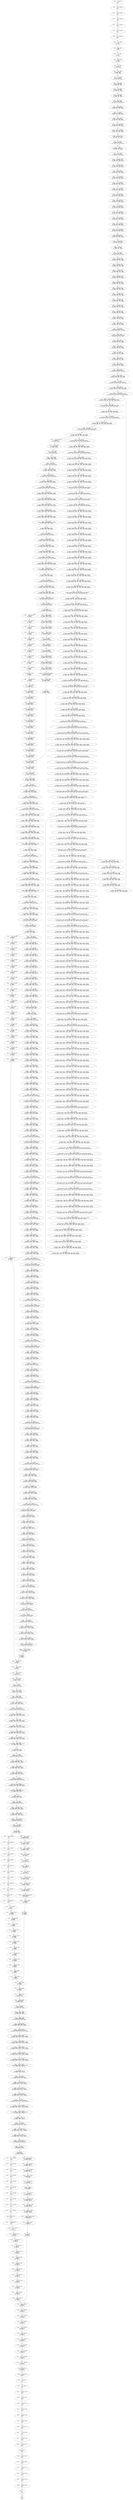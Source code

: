 digraph CFG {
	1 [label="enter	$2080, $0\nin: []\nout: []\n"];
	1 -> 3;
	3 [label="movq	%rbx, -8(%rbp)\nin: []\nout: []\n"];
	3 -> 4;
	4 [label="movq	%rbp, -16(%rbp)\nin: []\nout: []\n"];
	4 -> 5;
	5 [label="movq	%r12, -24(%rbp)\nin: []\nout: []\n"];
	5 -> 6;
	6 [label="movq	%r13, -32(%rbp)\nin: []\nout: []\n"];
	6 -> 7;
	7 [label="movq	%r14, -40(%rbp)\nin: []\nout: []\n"];
	7 -> 8;
	8 [label="movq	%r15, -48(%rbp)\nin: []\nout: []\n"];
	8 -> 10;
	10 [label="movq	%rdi, %@0\nin: []\nout: [%@0]\n"];
	10 -> 12;
	12 [label="movq	%@0, %@1\nin: [%@0]\nout: []\n"];
	12 -> 14;
	14 [label="movq	$3, %@2\nin: []\nout: [%@2]\n"];
	14 -> 16;
	16 [label="movq	%@2, %@3\nin: [%@2]\nout: [%@3]\n"];
	16 -> 18;
	18 [label="movq	$2, %@4\nin: [%@3]\nout: [%@3, %@4]\n"];
	18 -> 20;
	20 [label="movq	%@4, %@5\nin: [%@3, %@4]\nout: [%@3, %@5]\n"];
	20 -> 22;
	22 [label="movq	$10, %@6\nin: [%@3, %@5]\nout: [%@3, %@5, %@6]\n"];
	22 -> 24;
	24 [label="movq	%@6, %@7\nin: [%@3, %@5, %@6]\nout: [%@3, %@5, %@7]\n"];
	24 -> 26;
	26 [label="movq	%@3, %@8\nin: [%@3, %@5, %@7]\nout: [%@5, %@7, %@8]\n"];
	26 -> 28;
	28 [label="movq	%@8, %@9\nin: [%@5, %@7, %@8]\nout: [%@5, %@7, %@9]\n"];
	28 -> 30;
	30 [label="movq	%@9, %@10\nin: [%@5, %@7, %@9]\nout: [%@5, %@7, %@9, %@10]\n"];
	30 -> 32;
	32 [label="movq	%@10, %@11\nin: [%@5, %@7, %@9, %@10]\nout: [%@5, %@7, %@9, %@11]\n"];
	32 -> 33;
	33 [label="addq	$1, %@11\nin: [%@5, %@7, %@9, %@11]\nout: [%@5, %@7, %@9, %@11]\n"];
	33 -> 34;
	34 [label="movq	%@11, %@12\nin: [%@5, %@7, %@9, %@11]\nout: [%@5, %@7, %@9, %@12]\n"];
	34 -> 36;
	36 [label="movq	%rax, -136(%rbp)\nin: [%@5, %@7, %@9, %@12]\nout: [%@5, %@7, %@9, %@12]\n"];
	36 -> 37;
	37 [label="movq	%rdx, -144(%rbp)\nin: [%@5, %@7, %@9, %@12]\nout: [%@5, %@7, %@9, %@12]\n"];
	37 -> 38;
	38 [label="movq	%@12, %rax\nin: [%@5, %@7, %@9, %@12]\nout: [%@5, %@7, %@9]\n"];
	38 -> 39;
	39 [label="movq	$8, %@14\nin: [%@5, %@7, %@9]\nout: [%@5, %@7, %@9, %@14]\n"];
	39 -> 40;
	40 [label="mulq	%@14\nin: [%@5, %@7, %@9, %@14]\nout: [%@5, %@7, %@9]\n"];
	40 -> 41;
	41 [label="movq	%rax, %@13\nin: [%@5, %@7, %@9]\nout: [%@5, %@7, %@9, %@13]\n"];
	41 -> 42;
	42 [label="movq	-136(%rbp), %rax\nin: [%@5, %@7, %@9, %@13]\nout: [%@5, %@7, %@9, %@13]\n"];
	42 -> 43;
	43 [label="movq	-144(%rbp), %rdx\nin: [%@5, %@7, %@9, %@13]\nout: [%@5, %@7, %@9, %@13]\n"];
	43 -> 44;
	44 [label="movq	%@13, %@15\nin: [%@5, %@7, %@9, %@13]\nout: [%@5, %@7, %@9, %@15]\n"];
	44 -> 48;
	48 [label="movq	%rax, -56(%rbp)\nin: [%@5, %@7, %@9, %@15]\nout: [%@5, %@7, %@9, %@15]\n"];
	48 -> 49;
	49 [label="movq	%rcx, -64(%rbp)\nin: [%@5, %@7, %@9, %@15]\nout: [%@5, %@7, %@9, %@15]\n"];
	49 -> 50;
	50 [label="movq	%rsi, -72(%rbp)\nin: [%@5, %@7, %@9, %@15]\nout: [%@5, %@7, %@9, %@15]\n"];
	50 -> 51;
	51 [label="movq	%rdi, -80(%rbp)\nin: [%@5, %@7, %@9, %@15]\nout: [%@5, %@7, %@9, %@15]\n"];
	51 -> 52;
	52 [label="movq	%rdx, -88(%rbp)\nin: [%@5, %@7, %@9, %@15]\nout: [%@5, %@7, %@9, %@15]\n"];
	52 -> 53;
	53 [label="movq	%rsp, -96(%rbp)\nin: [%@5, %@7, %@9, %@15]\nout: [%@5, %@7, %@9, %@15]\n"];
	53 -> 54;
	54 [label="movq	%r8, -104(%rbp)\nin: [%@5, %@7, %@9, %@15]\nout: [%@5, %@7, %@9, %@15]\n"];
	54 -> 55;
	55 [label="movq	%r9, -112(%rbp)\nin: [%@5, %@7, %@9, %@15]\nout: [%@5, %@7, %@9, %@15]\n"];
	55 -> 56;
	56 [label="movq	%r10, -120(%rbp)\nin: [%@5, %@7, %@9, %@15]\nout: [%@5, %@7, %@9, %@15]\n"];
	56 -> 57;
	57 [label="movq	%r11, -128(%rbp)\nin: [%@5, %@7, %@9, %@15]\nout: [%@5, %@7, %@9, %@15]\n"];
	57 -> 59;
	59 [label="leaq	-128(%rbp), %r9\nin: [%@5, %@7, %@9, %@15]\nout: [%@5, %@7, %@9, %@15]\n"];
	59 -> 61;
	61 [label="movq	%@15, %rdi\nin: [%@5, %@7, %@9, %@15]\nout: [%@5, %@7, %@9]\n"];
	61 -> 62;
	62 [label="callq	_I_alloc_i\nin: [%@5, %@7, %@9]\nout: [%@5, %@7, %@9]\n"];
	62 -> 63;
	63 [label="movq	%rax, %@16\nin: [%@5, %@7, %@9]\nout: [%@16, %@5, %@7, %@9]\n"];
	63 -> 65;
	65 [label="movq	-56(%rbp), %rax\nin: [%@16, %@5, %@7, %@9]\nout: [%@16, %@5, %@7, %@9]\n"];
	65 -> 66;
	66 [label="movq	-64(%rbp), %rcx\nin: [%@16, %@5, %@7, %@9]\nout: [%@16, %@5, %@7, %@9]\n"];
	66 -> 67;
	67 [label="movq	-72(%rbp), %rsi\nin: [%@16, %@5, %@7, %@9]\nout: [%@16, %@5, %@7, %@9]\n"];
	67 -> 68;
	68 [label="movq	-80(%rbp), %rdi\nin: [%@16, %@5, %@7, %@9]\nout: [%@16, %@5, %@7, %@9]\n"];
	68 -> 69;
	69 [label="movq	-88(%rbp), %rdx\nin: [%@16, %@5, %@7, %@9]\nout: [%@16, %@5, %@7, %@9]\n"];
	69 -> 70;
	70 [label="movq	-96(%rbp), %rsp\nin: [%@16, %@5, %@7, %@9]\nout: [%@16, %@5, %@7, %@9]\n"];
	70 -> 71;
	71 [label="movq	-104(%rbp), %r8\nin: [%@16, %@5, %@7, %@9]\nout: [%@16, %@5, %@7, %@9]\n"];
	71 -> 72;
	72 [label="movq	-112(%rbp), %r9\nin: [%@16, %@5, %@7, %@9]\nout: [%@16, %@5, %@7, %@9]\n"];
	72 -> 73;
	73 [label="movq	-120(%rbp), %r10\nin: [%@16, %@5, %@7, %@9]\nout: [%@16, %@5, %@7, %@9]\n"];
	73 -> 74;
	74 [label="movq	-128(%rbp), %r11\nin: [%@16, %@5, %@7, %@9]\nout: [%@16, %@5, %@7, %@9]\n"];
	74 -> 76;
	76 [label="movq	%@16, %@17\nin: [%@16, %@5, %@7, %@9]\nout: [%@17, %@5, %@7, %@9]\n"];
	76 -> 78;
	78 [label="movq	%@17, %@18\nin: [%@17, %@5, %@7, %@9]\nout: [%@18, %@5, %@7, %@9]\n"];
	78 -> 80;
	80 [label="movq	%@9, %@19\nin: [%@18, %@5, %@7, %@9]\nout: [%@18, %@19, %@5, %@7, %@9]\n"];
	80 -> 82;
	82 [label="movq	%@19, (%@18)\nin: [%@18, %@19, %@5, %@7, %@9]\nout: [%@18, %@5, %@7, %@9]\n"];
	82 -> 84;
	84 [label="movq	%@18, %@20\nin: [%@18, %@5, %@7, %@9]\nout: [%@20, %@5, %@7, %@9]\n"];
	84 -> 86;
	86 [label="movq	%@20, %@21\nin: [%@20, %@5, %@7, %@9]\nout: [%@21, %@5, %@7, %@9]\n"];
	86 -> 87;
	87 [label="addq	$8, %@21\nin: [%@21, %@5, %@7, %@9]\nout: [%@21, %@5, %@7, %@9]\n"];
	87 -> 88;
	88 [label="movq	%@21, %@22\nin: [%@21, %@5, %@7, %@9]\nout: [%@5, %@22, %@7, %@9]\n"];
	88 -> 90;
	90 [label="movq	%@22, %@18\nin: [%@5, %@22, %@7, %@9]\nout: [%@18, %@5, %@7, %@9]\n"];
	90 -> 92;
	92 [label="movq	%@18, %@23\nin: [%@18, %@5, %@7, %@9]\nout: [%@18, %@5, %@23, %@7, %@9]\n"];
	92 -> 94;
	94 [label="movq	%@23, %@24\nin: [%@18, %@5, %@23, %@7, %@9]\nout: [%@18, %@5, %@7, %@24, %@9]\n"];
	94 -> 96;
	96 [label="movq	$0, %@25\nin: [%@18, %@5, %@7, %@24, %@9]\nout: [%@18, %@5, %@7, %@24, %@25, %@9]\n"];
	96 -> 98;
	98 [label="movq	%@25, %@26\nin: [%@18, %@5, %@7, %@24, %@25, %@9]\nout: [%@18, %@5, %@7, %@24, %@9, %@26]\n"];
	98 -> 102;
	102 [label="movq	%@26, %@27\nin: [%@18, %@5, %@7, %@24, %@9, %@26]\nout: [%@18, %@5, %@7, %@24, %@9, %@26, %@27]\n"];
	102 -> 104;
	104 [label="movq	%rax, -136(%rbp)\nin: [%@18, %@5, %@7, %@24, %@9, %@26, %@27]\nout: [%@18, %@5, %@7, %@24, %@9, %@26, %@27]\n"];
	104 -> 105;
	105 [label="cmpq	%@9, %@27\nin: [%@18, %@5, %@7, %@24, %@9, %@26, %@27]\nout: [%@18, %@5, %@7, %@24, %@9, %@26]\n"];
	105 -> 106;
	106 [label="setl	%al\nin: [%@18, %@5, %@7, %@24, %@9, %@26]\nout: [%@18, %@5, %@7, %@24, %@9, %@26]\n"];
	106 -> 107;
	107 [label="movzx	%al, %@28\nin: [%@18, %@5, %@7, %@24, %@9, %@26]\nout: [%@18, %@5, %@7, %@24, %@9, %@26, %@28]\n"];
	107 -> 108;
	108 [label="movq	-136(%rbp), %rax\nin: [%@18, %@5, %@7, %@24, %@9, %@26, %@28]\nout: [%@18, %@5, %@7, %@24, %@9, %@26, %@28]\n"];
	108 -> 109;
	109 [label="cmpq	$0, %@28\nin: [%@18, %@5, %@7, %@24, %@9, %@26, %@28]\nout: [%@18, %@5, %@7, %@24, %@9, %@26]\n"];
	109 -> 110;
	110 [label="jne	temp6\nin: [%@18, %@5, %@7, %@24, %@9, %@26]\nout: [%@18, %@5, %@7, %@24, %@9, %@26]\n"];
	110 -> 114;
	110 -> 732;
	114 [label="movq	%@24, %@29\nin: [%@24]\nout: [%@24, %@29]\n"];
	114 -> 116;
	116 [label="movq	%@29, %@30\nin: [%@24, %@29]\nout: [%@24, %@30]\n"];
	116 -> 118;
	118 [label="movq	%@30, %@31\nin: [%@24, %@30]\nout: [%@24, %@30, %@31]\n"];
	118 -> 120;
	120 [label="movq	%@31, %@32\nin: [%@24, %@30, %@31]\nout: [%@32, %@24, %@30]\n"];
	120 -> 122;
	122 [label="movq	$0, %@33\nin: [%@32, %@24, %@30]\nout: [%@32, %@33, %@24, %@30]\n"];
	122 -> 124;
	124 [label="movq	%@33, %@34\nin: [%@32, %@33, %@24, %@30]\nout: [%@32, %@34, %@24, %@30]\n"];
	124 -> 126;
	126 [label="movq	%@34, %@35\nin: [%@32, %@34, %@24, %@30]\nout: [%@32, %@34, %@35, %@24, %@30]\n"];
	126 -> 128;
	128 [label="movq	%@35, %@36\nin: [%@32, %@34, %@35, %@24, %@30]\nout: [%@32, %@34, %@36, %@24, %@30]\n"];
	128 -> 130;
	130 [label="movq	%@34, %@37\nin: [%@32, %@34, %@36, %@24, %@30]\nout: [%@32, %@34, %@36, %@37, %@24, %@30]\n"];
	130 -> 132;
	132 [label="movq	%@37, %@38\nin: [%@32, %@34, %@36, %@37, %@24, %@30]\nout: [%@32, %@34, %@36, %@38, %@24, %@30]\n"];
	132 -> 134;
	134 [label="movq	%@34, %@39\nin: [%@32, %@34, %@36, %@38, %@24, %@30]\nout: [%@32, %@36, %@38, %@39, %@24, %@30]\n"];
	134 -> 136;
	136 [label="movq	%@30, %@40\nin: [%@32, %@36, %@38, %@39, %@24, %@30]\nout: [%@32, %@36, %@38, %@39, %@40, %@24]\n"];
	136 -> 138;
	138 [label="movq	-8(%@40), %@42\nin: [%@32, %@36, %@38, %@39, %@40, %@24]\nout: [%@32, %@36, %@38, %@39, %@24, %@42]\n"];
	138 -> 139;
	139 [label="movq	%rax, -136(%rbp)\nin: [%@32, %@36, %@38, %@39, %@24, %@42]\nout: [%@32, %@36, %@38, %@39, %@24, %@42]\n"];
	139 -> 140;
	140 [label="cmpq	%@42, %@39\nin: [%@32, %@36, %@38, %@39, %@24, %@42]\nout: [%@32, %@36, %@38, %@24]\n"];
	140 -> 141;
	141 [label="setl	%al\nin: [%@32, %@36, %@38, %@24]\nout: [%@32, %@36, %@38, %@24]\n"];
	141 -> 142;
	142 [label="movzx	%al, %@41\nin: [%@32, %@36, %@38, %@24]\nout: [%@32, %@36, %@38, %@24, %@41]\n"];
	142 -> 143;
	143 [label="movq	-136(%rbp), %rax\nin: [%@32, %@36, %@38, %@24, %@41]\nout: [%@32, %@36, %@38, %@24, %@41]\n"];
	143 -> 144;
	144 [label="movq	%@41, %@43\nin: [%@32, %@36, %@38, %@24, %@41]\nout: [%@32, %@36, %@38, %@24, %@43]\n"];
	144 -> 146;
	146 [label="movq	%@36, %@44\nin: [%@32, %@36, %@38, %@24, %@43]\nout: [%@32, %@38, %@24, %@43, %@44]\n"];
	146 -> 148;
	148 [label="movq	$0, %@46\nin: [%@32, %@38, %@24, %@43, %@44]\nout: [%@32, %@38, %@24, %@43, %@44, %@46]\n"];
	148 -> 149;
	149 [label="movq	%rax, -136(%rbp)\nin: [%@32, %@38, %@24, %@43, %@44, %@46]\nout: [%@32, %@38, %@24, %@43, %@44, %@46]\n"];
	149 -> 150;
	150 [label="cmpq	%@46, %@44\nin: [%@32, %@38, %@24, %@43, %@44, %@46]\nout: [%@32, %@38, %@24, %@43]\n"];
	150 -> 151;
	151 [label="setge	%al\nin: [%@32, %@38, %@24, %@43]\nout: [%@32, %@38, %@24, %@43]\n"];
	151 -> 152;
	152 [label="movzx	%al, %@45\nin: [%@32, %@38, %@24, %@43]\nout: [%@32, %@38, %@24, %@43, %@45]\n"];
	152 -> 153;
	153 [label="movq	-136(%rbp), %rax\nin: [%@32, %@38, %@24, %@43, %@45]\nout: [%@32, %@38, %@24, %@43, %@45]\n"];
	153 -> 154;
	154 [label="movq	%@43, %@47\nin: [%@32, %@38, %@24, %@43, %@45]\nout: [%@32, %@38, %@24, %@45, %@47]\n"];
	154 -> 155;
	155 [label="andq	%@45, %@47\nin: [%@32, %@38, %@24, %@45, %@47]\nout: [%@32, %@38, %@24, %@47]\n"];
	155 -> 156;
	156 [label="cmpq	$0, %@47\nin: [%@32, %@38, %@24, %@47]\nout: [%@32, %@38, %@24]\n"];
	156 -> 157;
	157 [label="jne	temp21\nin: [%@32, %@38, %@24]\nout: [%@32, %@38, %@24]\n"];
	157 -> 163;
	157 -> 712;
	163 [label="movq	%rax, -56(%rbp)\nin: [%@24]\nout: [%@24]\n"];
	163 -> 164;
	164 [label="movq	%rcx, -64(%rbp)\nin: [%@24]\nout: [%@24]\n"];
	164 -> 165;
	165 [label="movq	%rsi, -72(%rbp)\nin: [%@24]\nout: [%@24]\n"];
	165 -> 166;
	166 [label="movq	%rdi, -80(%rbp)\nin: [%@24]\nout: [%@24]\n"];
	166 -> 167;
	167 [label="movq	%rdx, -88(%rbp)\nin: [%@24]\nout: [%@24]\n"];
	167 -> 168;
	168 [label="movq	%rsp, -96(%rbp)\nin: [%@24]\nout: [%@24]\n"];
	168 -> 169;
	169 [label="movq	%r8, -104(%rbp)\nin: [%@24]\nout: [%@24]\n"];
	169 -> 170;
	170 [label="movq	%r9, -112(%rbp)\nin: [%@24]\nout: [%@24]\n"];
	170 -> 171;
	171 [label="movq	%r10, -120(%rbp)\nin: [%@24]\nout: [%@24]\n"];
	171 -> 172;
	172 [label="movq	%r11, -128(%rbp)\nin: [%@24]\nout: [%@24]\n"];
	172 -> 174;
	174 [label="leaq	-128(%rbp), %r9\nin: [%@24]\nout: [%@24]\n"];
	174 -> 176;
	176 [label="callq	_I_outOfBounds_p\nin: [%@24]\nout: [%@24]\n"];
	176 -> 177;
	177 [label="movq	%rax, %@48\nin: [%@24]\nout: [%@48, %@24]\n"];
	177 -> 179;
	179 [label="movq	-56(%rbp), %rax\nin: [%@48, %@24]\nout: [%@48, %@24]\n"];
	179 -> 180;
	180 [label="movq	-64(%rbp), %rcx\nin: [%@48, %@24]\nout: [%@48, %@24]\n"];
	180 -> 181;
	181 [label="movq	-72(%rbp), %rsi\nin: [%@48, %@24]\nout: [%@48, %@24]\n"];
	181 -> 182;
	182 [label="movq	-80(%rbp), %rdi\nin: [%@48, %@24]\nout: [%@48, %@24]\n"];
	182 -> 183;
	183 [label="movq	-88(%rbp), %rdx\nin: [%@48, %@24]\nout: [%@48, %@24]\n"];
	183 -> 184;
	184 [label="movq	-96(%rbp), %rsp\nin: [%@48, %@24]\nout: [%@48, %@24]\n"];
	184 -> 185;
	185 [label="movq	-104(%rbp), %r8\nin: [%@48, %@24]\nout: [%@48, %@24]\n"];
	185 -> 186;
	186 [label="movq	-112(%rbp), %r9\nin: [%@48, %@24]\nout: [%@48, %@24]\n"];
	186 -> 187;
	187 [label="movq	-120(%rbp), %r10\nin: [%@48, %@24]\nout: [%@48, %@24]\n"];
	187 -> 188;
	188 [label="movq	-128(%rbp), %r11\nin: [%@48, %@24]\nout: [%@48, %@24]\n"];
	188 -> 190;
	190 [label="movq	%@48, %@49\nin: [%@48, %@24]\nout: [%@49, %@24]\n"];
	190 -> 192;
	192 [label="movq	%@49, %@50\nin: [%@49, %@24]\nout: [%@50, %@24]\n"];
	192 -> 196;
	196 [label="movq	%@50, %@51\nin: [%@50, %@24]\nout: [%@51, %@24]\n"];
	196 -> 198;
	198 [label="movq	%@51, %@52\nin: [%@51, %@24]\nout: [%@52, %@24]\n"];
	198 -> 200;
	200 [label="movq	%@52, %@53\nin: [%@52, %@24]\nout: [%@52, %@53, %@24]\n"];
	200 -> 202;
	202 [label="movq	%@53, %@54\nin: [%@52, %@53, %@24]\nout: [%@52, %@54, %@24]\n"];
	202 -> 204;
	204 [label="movq	$0, %@55\nin: [%@52, %@54, %@24]\nout: [%@52, %@54, %@55, %@24]\n"];
	204 -> 206;
	206 [label="movq	%@55, %@56\nin: [%@52, %@54, %@55, %@24]\nout: [%@52, %@54, %@56, %@24]\n"];
	206 -> 208;
	208 [label="movq	%@56, %@57\nin: [%@52, %@54, %@56, %@24]\nout: [%@52, %@54, %@56, %@24, %@57]\n"];
	208 -> 210;
	210 [label="movq	%@57, %@58\nin: [%@52, %@54, %@56, %@24, %@57]\nout: [%@52, %@54, %@56, %@24, %@58]\n"];
	210 -> 212;
	212 [label="movq	%@58, %@59\nin: [%@52, %@54, %@56, %@24, %@58]\nout: [%@52, %@54, %@56, %@24, %@58, %@59]\n"];
	212 -> 214;
	214 [label="movq	%@59, %@60\nin: [%@52, %@54, %@56, %@24, %@58, %@59]\nout: [%@52, %@54, %@56, %@24, %@58, %@60]\n"];
	214 -> 216;
	216 [label="movq	%@56, %@61\nin: [%@52, %@54, %@56, %@24, %@58, %@60]\nout: [%@52, %@54, %@24, %@58, %@60, %@61]\n"];
	216 -> 218;
	218 [label="movq	%@52, %@62\nin: [%@52, %@54, %@24, %@58, %@60, %@61]\nout: [%@54, %@24, %@58, %@60, %@61, %@62]\n"];
	218 -> 220;
	220 [label="movq	-8(%@62), %@64\nin: [%@54, %@24, %@58, %@60, %@61, %@62]\nout: [%@64, %@54, %@24, %@58, %@60, %@61]\n"];
	220 -> 221;
	221 [label="movq	%rax, -136(%rbp)\nin: [%@64, %@54, %@24, %@58, %@60, %@61]\nout: [%@64, %@54, %@24, %@58, %@60, %@61]\n"];
	221 -> 222;
	222 [label="cmpq	%@64, %@61\nin: [%@64, %@54, %@24, %@58, %@60, %@61]\nout: [%@54, %@24, %@58, %@60]\n"];
	222 -> 223;
	223 [label="setl	%al\nin: [%@54, %@24, %@58, %@60]\nout: [%@54, %@24, %@58, %@60]\n"];
	223 -> 224;
	224 [label="movzx	%al, %@63\nin: [%@54, %@24, %@58, %@60]\nout: [%@54, %@24, %@58, %@60, %@63]\n"];
	224 -> 225;
	225 [label="movq	-136(%rbp), %rax\nin: [%@54, %@24, %@58, %@60, %@63]\nout: [%@54, %@24, %@58, %@60, %@63]\n"];
	225 -> 226;
	226 [label="movq	%@63, %@65\nin: [%@54, %@24, %@58, %@60, %@63]\nout: [%@65, %@54, %@24, %@58, %@60]\n"];
	226 -> 228;
	228 [label="movq	%@58, %@66\nin: [%@65, %@54, %@24, %@58, %@60]\nout: [%@65, %@66, %@54, %@24, %@60]\n"];
	228 -> 230;
	230 [label="movq	$0, %@68\nin: [%@65, %@66, %@54, %@24, %@60]\nout: [%@65, %@66, %@68, %@54, %@24, %@60]\n"];
	230 -> 231;
	231 [label="movq	%rax, -136(%rbp)\nin: [%@65, %@66, %@68, %@54, %@24, %@60]\nout: [%@65, %@66, %@68, %@54, %@24, %@60]\n"];
	231 -> 232;
	232 [label="cmpq	%@68, %@66\nin: [%@65, %@66, %@68, %@54, %@24, %@60]\nout: [%@65, %@54, %@24, %@60]\n"];
	232 -> 233;
	233 [label="setge	%al\nin: [%@65, %@54, %@24, %@60]\nout: [%@65, %@54, %@24, %@60]\n"];
	233 -> 234;
	234 [label="movzx	%al, %@67\nin: [%@65, %@54, %@24, %@60]\nout: [%@65, %@67, %@54, %@24, %@60]\n"];
	234 -> 235;
	235 [label="movq	-136(%rbp), %rax\nin: [%@65, %@67, %@54, %@24, %@60]\nout: [%@65, %@67, %@54, %@24, %@60]\n"];
	235 -> 236;
	236 [label="movq	%@65, %@69\nin: [%@65, %@67, %@54, %@24, %@60]\nout: [%@67, %@69, %@54, %@24, %@60]\n"];
	236 -> 237;
	237 [label="andq	%@67, %@69\nin: [%@67, %@69, %@54, %@24, %@60]\nout: [%@69, %@54, %@24, %@60]\n"];
	237 -> 238;
	238 [label="cmpq	$0, %@69\nin: [%@69, %@54, %@24, %@60]\nout: [%@54, %@24, %@60]\n"];
	238 -> 239;
	239 [label="jne	temp29\nin: [%@54, %@24, %@60]\nout: [%@54, %@24, %@60]\n"];
	239 -> 245;
	239 -> 514;
	245 [label="movq	%rax, -56(%rbp)\nin: [%@24]\nout: [%@24]\n"];
	245 -> 246;
	246 [label="movq	%rcx, -64(%rbp)\nin: [%@24]\nout: [%@24]\n"];
	246 -> 247;
	247 [label="movq	%rsi, -72(%rbp)\nin: [%@24]\nout: [%@24]\n"];
	247 -> 248;
	248 [label="movq	%rdi, -80(%rbp)\nin: [%@24]\nout: [%@24]\n"];
	248 -> 249;
	249 [label="movq	%rdx, -88(%rbp)\nin: [%@24]\nout: [%@24]\n"];
	249 -> 250;
	250 [label="movq	%rsp, -96(%rbp)\nin: [%@24]\nout: [%@24]\n"];
	250 -> 251;
	251 [label="movq	%r8, -104(%rbp)\nin: [%@24]\nout: [%@24]\n"];
	251 -> 252;
	252 [label="movq	%r9, -112(%rbp)\nin: [%@24]\nout: [%@24]\n"];
	252 -> 253;
	253 [label="movq	%r10, -120(%rbp)\nin: [%@24]\nout: [%@24]\n"];
	253 -> 254;
	254 [label="movq	%r11, -128(%rbp)\nin: [%@24]\nout: [%@24]\n"];
	254 -> 256;
	256 [label="leaq	-128(%rbp), %r9\nin: [%@24]\nout: [%@24]\n"];
	256 -> 258;
	258 [label="callq	_I_outOfBounds_p\nin: [%@24]\nout: [%@24]\n"];
	258 -> 259;
	259 [label="movq	%rax, %@70\nin: [%@24]\nout: [%@24]\n"];
	259 -> 261;
	261 [label="movq	-56(%rbp), %rax\nin: [%@24]\nout: [%@24]\n"];
	261 -> 262;
	262 [label="movq	-64(%rbp), %rcx\nin: [%@24]\nout: [%@24]\n"];
	262 -> 263;
	263 [label="movq	-72(%rbp), %rsi\nin: [%@24]\nout: [%@24]\n"];
	263 -> 264;
	264 [label="movq	-80(%rbp), %rdi\nin: [%@24]\nout: [%@24]\n"];
	264 -> 265;
	265 [label="movq	-88(%rbp), %rdx\nin: [%@24]\nout: [%@24]\n"];
	265 -> 266;
	266 [label="movq	-96(%rbp), %rsp\nin: [%@24]\nout: [%@24]\n"];
	266 -> 267;
	267 [label="movq	-104(%rbp), %r8\nin: [%@24]\nout: [%@24]\n"];
	267 -> 268;
	268 [label="movq	-112(%rbp), %r9\nin: [%@24]\nout: [%@24]\n"];
	268 -> 269;
	269 [label="movq	-120(%rbp), %r10\nin: [%@24]\nout: [%@24]\n"];
	269 -> 270;
	270 [label="movq	-128(%rbp), %r11\nin: [%@24]\nout: [%@24]\n"];
	270 -> 274;
	274 [label="movq	%@24, %@71\nin: [%@24]\nout: [%@71]\n"];
	274 -> 276;
	276 [label="movq	%@71, %@72\nin: [%@71]\nout: [%@72]\n"];
	276 -> 278;
	278 [label="movq	%@72, %@73\nin: [%@72]\nout: [%@72, %@73]\n"];
	278 -> 280;
	280 [label="movq	%@73, %@74\nin: [%@72, %@73]\nout: [%@72, %@74]\n"];
	280 -> 282;
	282 [label="movq	$0, %@75\nin: [%@72, %@74]\nout: [%@72, %@74, %@75]\n"];
	282 -> 284;
	284 [label="movq	%@75, %@76\nin: [%@72, %@74, %@75]\nout: [%@72, %@74, %@76]\n"];
	284 -> 286;
	286 [label="movq	%@76, %@77\nin: [%@72, %@74, %@76]\nout: [%@72, %@74, %@76, %@77]\n"];
	286 -> 288;
	288 [label="movq	%@77, %@78\nin: [%@72, %@74, %@76, %@77]\nout: [%@72, %@74, %@76, %@78]\n"];
	288 -> 290;
	290 [label="movq	%@76, %@79\nin: [%@72, %@74, %@76, %@78]\nout: [%@72, %@74, %@76, %@78, %@79]\n"];
	290 -> 292;
	292 [label="movq	%@79, %@80\nin: [%@72, %@74, %@76, %@78, %@79]\nout: [%@80, %@72, %@74, %@76, %@78]\n"];
	292 -> 294;
	294 [label="movq	%@76, %@81\nin: [%@80, %@72, %@74, %@76, %@78]\nout: [%@80, %@81, %@72, %@74, %@78]\n"];
	294 -> 296;
	296 [label="movq	%@72, %@82\nin: [%@80, %@81, %@72, %@74, %@78]\nout: [%@80, %@81, %@82, %@74, %@78]\n"];
	296 -> 298;
	298 [label="movq	-8(%@82), %@84\nin: [%@80, %@81, %@82, %@74, %@78]\nout: [%@80, %@81, %@84, %@74, %@78]\n"];
	298 -> 299;
	299 [label="movq	%rax, -136(%rbp)\nin: [%@80, %@81, %@84, %@74, %@78]\nout: [%@80, %@81, %@84, %@74, %@78]\n"];
	299 -> 300;
	300 [label="cmpq	%@84, %@81\nin: [%@80, %@81, %@84, %@74, %@78]\nout: [%@80, %@74, %@78]\n"];
	300 -> 301;
	301 [label="setl	%al\nin: [%@80, %@74, %@78]\nout: [%@80, %@74, %@78]\n"];
	301 -> 302;
	302 [label="movzx	%al, %@83\nin: [%@80, %@74, %@78]\nout: [%@80, %@83, %@74, %@78]\n"];
	302 -> 303;
	303 [label="movq	-136(%rbp), %rax\nin: [%@80, %@83, %@74, %@78]\nout: [%@80, %@83, %@74, %@78]\n"];
	303 -> 304;
	304 [label="movq	%@83, %@85\nin: [%@80, %@83, %@74, %@78]\nout: [%@80, %@85, %@74, %@78]\n"];
	304 -> 306;
	306 [label="movq	%@78, %@86\nin: [%@80, %@85, %@74, %@78]\nout: [%@80, %@85, %@86, %@74]\n"];
	306 -> 308;
	308 [label="movq	$0, %@88\nin: [%@80, %@85, %@86, %@74]\nout: [%@80, %@85, %@86, %@88, %@74]\n"];
	308 -> 309;
	309 [label="movq	%rax, -136(%rbp)\nin: [%@80, %@85, %@86, %@88, %@74]\nout: [%@80, %@85, %@86, %@88, %@74]\n"];
	309 -> 310;
	310 [label="cmpq	%@88, %@86\nin: [%@80, %@85, %@86, %@88, %@74]\nout: [%@80, %@85, %@74]\n"];
	310 -> 311;
	311 [label="setge	%al\nin: [%@80, %@85, %@74]\nout: [%@80, %@85, %@74]\n"];
	311 -> 312;
	312 [label="movzx	%al, %@87\nin: [%@80, %@85, %@74]\nout: [%@80, %@85, %@87, %@74]\n"];
	312 -> 313;
	313 [label="movq	-136(%rbp), %rax\nin: [%@80, %@85, %@87, %@74]\nout: [%@80, %@85, %@87, %@74]\n"];
	313 -> 314;
	314 [label="movq	%@85, %@89\nin: [%@80, %@85, %@87, %@74]\nout: [%@80, %@87, %@89, %@74]\n"];
	314 -> 315;
	315 [label="andq	%@87, %@89\nin: [%@80, %@87, %@89, %@74]\nout: [%@80, %@89, %@74]\n"];
	315 -> 316;
	316 [label="cmpq	$0, %@89\nin: [%@80, %@89, %@74]\nout: [%@80, %@74]\n"];
	316 -> 317;
	317 [label="jne	temp38\nin: [%@80, %@74]\nout: [%@80, %@74]\n"];
	317 -> 323;
	317 -> 494;
	323 [label="movq	%rax, -56(%rbp)\nin: []\nout: []\n"];
	323 -> 324;
	324 [label="movq	%rcx, -64(%rbp)\nin: []\nout: []\n"];
	324 -> 325;
	325 [label="movq	%rsi, -72(%rbp)\nin: []\nout: []\n"];
	325 -> 326;
	326 [label="movq	%rdi, -80(%rbp)\nin: []\nout: []\n"];
	326 -> 327;
	327 [label="movq	%rdx, -88(%rbp)\nin: []\nout: []\n"];
	327 -> 328;
	328 [label="movq	%rsp, -96(%rbp)\nin: []\nout: []\n"];
	328 -> 329;
	329 [label="movq	%r8, -104(%rbp)\nin: []\nout: []\n"];
	329 -> 330;
	330 [label="movq	%r9, -112(%rbp)\nin: []\nout: []\n"];
	330 -> 331;
	331 [label="movq	%r10, -120(%rbp)\nin: []\nout: []\n"];
	331 -> 332;
	332 [label="movq	%r11, -128(%rbp)\nin: []\nout: []\n"];
	332 -> 334;
	334 [label="leaq	-128(%rbp), %r9\nin: []\nout: []\n"];
	334 -> 336;
	336 [label="callq	_I_outOfBounds_p\nin: []\nout: []\n"];
	336 -> 337;
	337 [label="movq	%rax, %@90\nin: []\nout: [%@90]\n"];
	337 -> 339;
	339 [label="movq	-56(%rbp), %rax\nin: [%@90]\nout: [%@90]\n"];
	339 -> 340;
	340 [label="movq	-64(%rbp), %rcx\nin: [%@90]\nout: [%@90]\n"];
	340 -> 341;
	341 [label="movq	-72(%rbp), %rsi\nin: [%@90]\nout: [%@90]\n"];
	341 -> 342;
	342 [label="movq	-80(%rbp), %rdi\nin: [%@90]\nout: [%@90]\n"];
	342 -> 343;
	343 [label="movq	-88(%rbp), %rdx\nin: [%@90]\nout: [%@90]\n"];
	343 -> 344;
	344 [label="movq	-96(%rbp), %rsp\nin: [%@90]\nout: [%@90]\n"];
	344 -> 345;
	345 [label="movq	-104(%rbp), %r8\nin: [%@90]\nout: [%@90]\n"];
	345 -> 346;
	346 [label="movq	-112(%rbp), %r9\nin: [%@90]\nout: [%@90]\n"];
	346 -> 347;
	347 [label="movq	-120(%rbp), %r10\nin: [%@90]\nout: [%@90]\n"];
	347 -> 348;
	348 [label="movq	-128(%rbp), %r11\nin: [%@90]\nout: [%@90]\n"];
	348 -> 350;
	350 [label="movq	%@90, %@91\nin: [%@90]\nout: [%@91]\n"];
	350 -> 352;
	352 [label="movq	%@91, %@92\nin: [%@91]\nout: [%@92]\n"];
	352 -> 356;
	356 [label="movq	%@92, %@93\nin: [%@92]\nout: [%@93]\n"];
	356 -> 358;
	358 [label="movq	%@93, %@94\nin: [%@93]\nout: [%@94]\n"];
	358 -> 360;
	360 [label="movq	%@94, %@95\nin: [%@94]\nout: [%@94, %@95]\n"];
	360 -> 362;
	362 [label="movq	%@95, %@96\nin: [%@94, %@95]\nout: [%@96, %@94]\n"];
	362 -> 364;
	364 [label="movq	$0, %@97\nin: [%@96, %@94]\nout: [%@96, %@97, %@94]\n"];
	364 -> 366;
	366 [label="movq	%@97, %@98\nin: [%@96, %@97, %@94]\nout: [%@96, %@98, %@94]\n"];
	366 -> 368;
	368 [label="movq	%@98, %@99\nin: [%@96, %@98, %@94]\nout: [%@96, %@98, %@99, %@94]\n"];
	368 -> 370;
	370 [label="movq	%@99, %@100\nin: [%@96, %@98, %@99, %@94]\nout: [%@96, %@98, %@100, %@94]\n"];
	370 -> 372;
	372 [label="movq	%@98, %@101\nin: [%@96, %@98, %@100, %@94]\nout: [%@96, %@98, %@100, %@101, %@94]\n"];
	372 -> 374;
	374 [label="movq	%@101, %@102\nin: [%@96, %@98, %@100, %@101, %@94]\nout: [%@96, %@98, %@100, %@102, %@94]\n"];
	374 -> 376;
	376 [label="movq	%@98, %@103\nin: [%@96, %@98, %@100, %@102, %@94]\nout: [%@96, %@100, %@102, %@103, %@94]\n"];
	376 -> 378;
	378 [label="movq	%@94, %@104\nin: [%@96, %@100, %@102, %@103, %@94]\nout: [%@96, %@100, %@102, %@103, %@104]\n"];
	378 -> 380;
	380 [label="movq	-8(%@104), %@106\nin: [%@96, %@100, %@102, %@103, %@104]\nout: [%@96, %@100, %@102, %@103, %@106]\n"];
	380 -> 381;
	381 [label="movq	%rax, -136(%rbp)\nin: [%@96, %@100, %@102, %@103, %@106]\nout: [%@96, %@100, %@102, %@103, %@106]\n"];
	381 -> 382;
	382 [label="cmpq	%@106, %@103\nin: [%@96, %@100, %@102, %@103, %@106]\nout: [%@96, %@100, %@102]\n"];
	382 -> 383;
	383 [label="setl	%al\nin: [%@96, %@100, %@102]\nout: [%@96, %@100, %@102]\n"];
	383 -> 384;
	384 [label="movzx	%al, %@105\nin: [%@96, %@100, %@102]\nout: [%@96, %@100, %@102, %@105]\n"];
	384 -> 385;
	385 [label="movq	-136(%rbp), %rax\nin: [%@96, %@100, %@102, %@105]\nout: [%@96, %@100, %@102, %@105]\n"];
	385 -> 386;
	386 [label="movq	%@105, %@107\nin: [%@96, %@100, %@102, %@105]\nout: [%@96, %@100, %@102, %@107]\n"];
	386 -> 388;
	388 [label="movq	%@100, %@108\nin: [%@96, %@100, %@102, %@107]\nout: [%@96, %@102, %@107, %@108]\n"];
	388 -> 390;
	390 [label="movq	$0, %@110\nin: [%@96, %@102, %@107, %@108]\nout: [%@96, %@102, %@107, %@108, %@110]\n"];
	390 -> 391;
	391 [label="movq	%rax, -136(%rbp)\nin: [%@96, %@102, %@107, %@108, %@110]\nout: [%@96, %@102, %@107, %@108, %@110]\n"];
	391 -> 392;
	392 [label="cmpq	%@110, %@108\nin: [%@96, %@102, %@107, %@108, %@110]\nout: [%@96, %@102, %@107]\n"];
	392 -> 393;
	393 [label="setge	%al\nin: [%@96, %@102, %@107]\nout: [%@96, %@102, %@107]\n"];
	393 -> 394;
	394 [label="movzx	%al, %@109\nin: [%@96, %@102, %@107]\nout: [%@96, %@102, %@107, %@109]\n"];
	394 -> 395;
	395 [label="movq	-136(%rbp), %rax\nin: [%@96, %@102, %@107, %@109]\nout: [%@96, %@102, %@107, %@109]\n"];
	395 -> 396;
	396 [label="movq	%@107, %@111\nin: [%@96, %@102, %@107, %@109]\nout: [%@96, %@102, %@109, %@111]\n"];
	396 -> 397;
	397 [label="andq	%@109, %@111\nin: [%@96, %@102, %@109, %@111]\nout: [%@96, %@102, %@111]\n"];
	397 -> 398;
	398 [label="cmpq	$0, %@111\nin: [%@96, %@102, %@111]\nout: [%@96, %@102]\n"];
	398 -> 399;
	399 [label="jne	temp47\nin: [%@96, %@102]\nout: [%@96, %@102]\n"];
	399 -> 405;
	399 -> 474;
	405 [label="movq	%rax, -56(%rbp)\nin: []\nout: []\n"];
	405 -> 406;
	406 [label="movq	%rcx, -64(%rbp)\nin: []\nout: []\n"];
	406 -> 407;
	407 [label="movq	%rsi, -72(%rbp)\nin: []\nout: []\n"];
	407 -> 408;
	408 [label="movq	%rdi, -80(%rbp)\nin: []\nout: []\n"];
	408 -> 409;
	409 [label="movq	%rdx, -88(%rbp)\nin: []\nout: []\n"];
	409 -> 410;
	410 [label="movq	%rsp, -96(%rbp)\nin: []\nout: []\n"];
	410 -> 411;
	411 [label="movq	%r8, -104(%rbp)\nin: []\nout: []\n"];
	411 -> 412;
	412 [label="movq	%r9, -112(%rbp)\nin: []\nout: []\n"];
	412 -> 413;
	413 [label="movq	%r10, -120(%rbp)\nin: []\nout: []\n"];
	413 -> 414;
	414 [label="movq	%r11, -128(%rbp)\nin: []\nout: []\n"];
	414 -> 416;
	416 [label="leaq	-128(%rbp), %r9\nin: []\nout: []\n"];
	416 -> 418;
	418 [label="callq	_I_outOfBounds_p\nin: []\nout: []\n"];
	418 -> 419;
	419 [label="movq	%rax, %@112\nin: []\nout: [%@112]\n"];
	419 -> 421;
	421 [label="movq	-56(%rbp), %rax\nin: [%@112]\nout: [%@112]\n"];
	421 -> 422;
	422 [label="movq	-64(%rbp), %rcx\nin: [%@112]\nout: [%@112]\n"];
	422 -> 423;
	423 [label="movq	-72(%rbp), %rsi\nin: [%@112]\nout: [%@112]\n"];
	423 -> 424;
	424 [label="movq	-80(%rbp), %rdi\nin: [%@112]\nout: [%@112]\n"];
	424 -> 425;
	425 [label="movq	-88(%rbp), %rdx\nin: [%@112]\nout: [%@112]\n"];
	425 -> 426;
	426 [label="movq	-96(%rbp), %rsp\nin: [%@112]\nout: [%@112]\n"];
	426 -> 427;
	427 [label="movq	-104(%rbp), %r8\nin: [%@112]\nout: [%@112]\n"];
	427 -> 428;
	428 [label="movq	-112(%rbp), %r9\nin: [%@112]\nout: [%@112]\n"];
	428 -> 429;
	429 [label="movq	-120(%rbp), %r10\nin: [%@112]\nout: [%@112]\n"];
	429 -> 430;
	430 [label="movq	-128(%rbp), %r11\nin: [%@112]\nout: [%@112]\n"];
	430 -> 432;
	432 [label="movq	%@112, %@113\nin: [%@112]\nout: [%@113]\n"];
	432 -> 434;
	434 [label="movq	%@113, %@114\nin: [%@113]\nout: [%@114]\n"];
	434 -> 438;
	438 [label="movq	%@114, %@115\nin: [%@114]\nout: [%@115]\n"];
	438 -> 442;
	442 [label="movq	%rax, -56(%rbp)\nin: [%@115]\nout: [%@115]\n"];
	442 -> 443;
	443 [label="movq	%rcx, -64(%rbp)\nin: [%@115]\nout: [%@115]\n"];
	443 -> 444;
	444 [label="movq	%rsi, -72(%rbp)\nin: [%@115]\nout: [%@115]\n"];
	444 -> 445;
	445 [label="movq	%rdi, -80(%rbp)\nin: [%@115]\nout: [%@115]\n"];
	445 -> 446;
	446 [label="movq	%rdx, -88(%rbp)\nin: [%@115]\nout: [%@115]\n"];
	446 -> 447;
	447 [label="movq	%rsp, -96(%rbp)\nin: [%@115]\nout: [%@115]\n"];
	447 -> 448;
	448 [label="movq	%r8, -104(%rbp)\nin: [%@115]\nout: [%@115]\n"];
	448 -> 449;
	449 [label="movq	%r9, -112(%rbp)\nin: [%@115]\nout: [%@115]\n"];
	449 -> 450;
	450 [label="movq	%r10, -120(%rbp)\nin: [%@115]\nout: [%@115]\n"];
	450 -> 451;
	451 [label="movq	%r11, -128(%rbp)\nin: [%@115]\nout: [%@115]\n"];
	451 -> 453;
	453 [label="leaq	-128(%rbp), %r9\nin: [%@115]\nout: [%@115]\n"];
	453 -> 455;
	455 [label="movq	%@115, %rdi\nin: [%@115]\nout: []\n"];
	455 -> 456;
	456 [label="callq	_Iprint_pai\nin: []\nout: []\n"];
	456 -> 457;
	457 [label="movq	%rax, %@116\nin: []\nout: []\n"];
	457 -> 459;
	459 [label="movq	-56(%rbp), %rax\nin: []\nout: []\n"];
	459 -> 460;
	460 [label="movq	-64(%rbp), %rcx\nin: []\nout: []\n"];
	460 -> 461;
	461 [label="movq	-72(%rbp), %rsi\nin: []\nout: []\n"];
	461 -> 462;
	462 [label="movq	-80(%rbp), %rdi\nin: []\nout: []\n"];
	462 -> 463;
	463 [label="movq	-88(%rbp), %rdx\nin: []\nout: []\n"];
	463 -> 464;
	464 [label="movq	-96(%rbp), %rsp\nin: []\nout: []\n"];
	464 -> 465;
	465 [label="movq	-104(%rbp), %r8\nin: []\nout: []\n"];
	465 -> 466;
	466 [label="movq	-112(%rbp), %r9\nin: []\nout: []\n"];
	466 -> 467;
	467 [label="movq	-120(%rbp), %r10\nin: []\nout: []\n"];
	467 -> 468;
	468 [label="movq	-128(%rbp), %r11\nin: []\nout: []\n"];
	468 -> 470;
	470 [label="jmp	temp_141\nin: []\nout: []\n"];
	470 -> 943;
	474 [label="movq	%@102, %@117\nin: [%@96, %@102]\nout: [%@96, %@117]\n"];
	474 -> 476;
	476 [label="movq	%rax, -136(%rbp)\nin: [%@96, %@117]\nout: [%@96, %@117]\n"];
	476 -> 477;
	477 [label="movq	%rdx, -144(%rbp)\nin: [%@96, %@117]\nout: [%@96, %@117]\n"];
	477 -> 478;
	478 [label="movq	%@117, %rax\nin: [%@96, %@117]\nout: [%@96]\n"];
	478 -> 479;
	479 [label="movq	$8, %@119\nin: [%@96]\nout: [%@96, %@119]\n"];
	479 -> 480;
	480 [label="mulq	%@119\nin: [%@96, %@119]\nout: [%@96]\n"];
	480 -> 481;
	481 [label="movq	%rax, %@118\nin: [%@96]\nout: [%@96, %@118]\n"];
	481 -> 482;
	482 [label="movq	-136(%rbp), %rax\nin: [%@96, %@118]\nout: [%@96, %@118]\n"];
	482 -> 483;
	483 [label="movq	-144(%rbp), %rdx\nin: [%@96, %@118]\nout: [%@96, %@118]\n"];
	483 -> 484;
	484 [label="movq	%@118, %@120\nin: [%@96, %@118]\nout: [%@96, %@120]\n"];
	484 -> 486;
	486 [label="movq	(%@120,%@96), %@121\nin: [%@96, %@120]\nout: [%@121]\n"];
	486 -> 488;
	488 [label="movq	%@121, %@114\nin: [%@121]\nout: [%@114]\n"];
	488 -> 490;
	490 [label="jmp	temp49\nin: [%@114]\nout: [%@114]\n"];
	490 -> 438;
	494 [label="movq	%@80, %@122\nin: [%@80, %@74]\nout: [%@122, %@74]\n"];
	494 -> 496;
	496 [label="movq	%rax, -136(%rbp)\nin: [%@122, %@74]\nout: [%@122, %@74]\n"];
	496 -> 497;
	497 [label="movq	%rdx, -144(%rbp)\nin: [%@122, %@74]\nout: [%@122, %@74]\n"];
	497 -> 498;
	498 [label="movq	%@122, %rax\nin: [%@122, %@74]\nout: [%@74]\n"];
	498 -> 499;
	499 [label="movq	$8, %@124\nin: [%@74]\nout: [%@74, %@124]\n"];
	499 -> 500;
	500 [label="mulq	%@124\nin: [%@74, %@124]\nout: [%@74]\n"];
	500 -> 501;
	501 [label="movq	%rax, %@123\nin: [%@74]\nout: [%@74, %@123]\n"];
	501 -> 502;
	502 [label="movq	-136(%rbp), %rax\nin: [%@74, %@123]\nout: [%@74, %@123]\n"];
	502 -> 503;
	503 [label="movq	-144(%rbp), %rdx\nin: [%@74, %@123]\nout: [%@74, %@123]\n"];
	503 -> 504;
	504 [label="movq	%@123, %@125\nin: [%@74, %@123]\nout: [%@74, %@125]\n"];
	504 -> 506;
	506 [label="movq	(%@125,%@74), %@126\nin: [%@74, %@125]\nout: [%@126]\n"];
	506 -> 508;
	508 [label="movq	%@126, %@92\nin: [%@126]\nout: [%@92]\n"];
	508 -> 510;
	510 [label="jmp	temp40\nin: [%@92]\nout: [%@92]\n"];
	510 -> 356;
	514 [label="movq	$88, %@127\nin: [%@54, %@24, %@60]\nout: [%@54, %@24, %@60, %@127]\n"];
	514 -> 518;
	518 [label="movq	%rax, -56(%rbp)\nin: [%@54, %@24, %@60, %@127]\nout: [%@54, %@24, %@60, %@127]\n"];
	518 -> 519;
	519 [label="movq	%rcx, -64(%rbp)\nin: [%@54, %@24, %@60, %@127]\nout: [%@54, %@24, %@60, %@127]\n"];
	519 -> 520;
	520 [label="movq	%rsi, -72(%rbp)\nin: [%@54, %@24, %@60, %@127]\nout: [%@54, %@24, %@60, %@127]\n"];
	520 -> 521;
	521 [label="movq	%rdi, -80(%rbp)\nin: [%@54, %@24, %@60, %@127]\nout: [%@54, %@24, %@60, %@127]\n"];
	521 -> 522;
	522 [label="movq	%rdx, -88(%rbp)\nin: [%@54, %@24, %@60, %@127]\nout: [%@54, %@24, %@60, %@127]\n"];
	522 -> 523;
	523 [label="movq	%rsp, -96(%rbp)\nin: [%@54, %@24, %@60, %@127]\nout: [%@54, %@24, %@60, %@127]\n"];
	523 -> 524;
	524 [label="movq	%r8, -104(%rbp)\nin: [%@54, %@24, %@60, %@127]\nout: [%@54, %@24, %@60, %@127]\n"];
	524 -> 525;
	525 [label="movq	%r9, -112(%rbp)\nin: [%@54, %@24, %@60, %@127]\nout: [%@54, %@24, %@60, %@127]\n"];
	525 -> 526;
	526 [label="movq	%r10, -120(%rbp)\nin: [%@54, %@24, %@60, %@127]\nout: [%@54, %@24, %@60, %@127]\n"];
	526 -> 527;
	527 [label="movq	%r11, -128(%rbp)\nin: [%@54, %@24, %@60, %@127]\nout: [%@54, %@24, %@60, %@127]\n"];
	527 -> 529;
	529 [label="leaq	-128(%rbp), %r9\nin: [%@54, %@24, %@60, %@127]\nout: [%@54, %@24, %@60, %@127]\n"];
	529 -> 531;
	531 [label="movq	%@127, %rdi\nin: [%@54, %@24, %@60, %@127]\nout: [%@54, %@24, %@60]\n"];
	531 -> 532;
	532 [label="callq	_I_alloc_i\nin: [%@54, %@24, %@60]\nout: [%@54, %@24, %@60]\n"];
	532 -> 533;
	533 [label="movq	%rax, %@128\nin: [%@54, %@24, %@60]\nout: [%@128, %@54, %@24, %@60]\n"];
	533 -> 535;
	535 [label="movq	-56(%rbp), %rax\nin: [%@128, %@54, %@24, %@60]\nout: [%@128, %@54, %@24, %@60]\n"];
	535 -> 536;
	536 [label="movq	-64(%rbp), %rcx\nin: [%@128, %@54, %@24, %@60]\nout: [%@128, %@54, %@24, %@60]\n"];
	536 -> 537;
	537 [label="movq	-72(%rbp), %rsi\nin: [%@128, %@54, %@24, %@60]\nout: [%@128, %@54, %@24, %@60]\n"];
	537 -> 538;
	538 [label="movq	-80(%rbp), %rdi\nin: [%@128, %@54, %@24, %@60]\nout: [%@128, %@54, %@24, %@60]\n"];
	538 -> 539;
	539 [label="movq	-88(%rbp), %rdx\nin: [%@128, %@54, %@24, %@60]\nout: [%@128, %@54, %@24, %@60]\n"];
	539 -> 540;
	540 [label="movq	-96(%rbp), %rsp\nin: [%@128, %@54, %@24, %@60]\nout: [%@128, %@54, %@24, %@60]\n"];
	540 -> 541;
	541 [label="movq	-104(%rbp), %r8\nin: [%@128, %@54, %@24, %@60]\nout: [%@128, %@54, %@24, %@60]\n"];
	541 -> 542;
	542 [label="movq	-112(%rbp), %r9\nin: [%@128, %@54, %@24, %@60]\nout: [%@128, %@54, %@24, %@60]\n"];
	542 -> 543;
	543 [label="movq	-120(%rbp), %r10\nin: [%@128, %@54, %@24, %@60]\nout: [%@128, %@54, %@24, %@60]\n"];
	543 -> 544;
	544 [label="movq	-128(%rbp), %r11\nin: [%@128, %@54, %@24, %@60]\nout: [%@128, %@54, %@24, %@60]\n"];
	544 -> 546;
	546 [label="movq	%@128, %@129\nin: [%@128, %@54, %@24, %@60]\nout: [%@129, %@54, %@24, %@60]\n"];
	546 -> 548;
	548 [label="movq	%@129, %@130\nin: [%@129, %@54, %@24, %@60]\nout: [%@130, %@54, %@24, %@60]\n"];
	548 -> 550;
	550 [label="movq	$10, %@131\nin: [%@130, %@54, %@24, %@60]\nout: [%@130, %@131, %@54, %@24, %@60]\n"];
	550 -> 552;
	552 [label="movq	%@131, (%@130)\nin: [%@130, %@131, %@54, %@24, %@60]\nout: [%@130, %@54, %@24, %@60]\n"];
	552 -> 554;
	554 [label="movq	%@130, %@132\nin: [%@130, %@54, %@24, %@60]\nout: [%@132, %@54, %@24, %@60]\n"];
	554 -> 556;
	556 [label="movq	%@132, %@133\nin: [%@132, %@54, %@24, %@60]\nout: [%@133, %@54, %@24, %@60]\n"];
	556 -> 557;
	557 [label="addq	$8, %@133\nin: [%@133, %@54, %@24, %@60]\nout: [%@133, %@54, %@24, %@60]\n"];
	557 -> 558;
	558 [label="movq	%@133, %@134\nin: [%@133, %@54, %@24, %@60]\nout: [%@134, %@54, %@24, %@60]\n"];
	558 -> 560;
	560 [label="movq	%@134, %@130\nin: [%@134, %@54, %@24, %@60]\nout: [%@130, %@54, %@24, %@60]\n"];
	560 -> 562;
	562 [label="movq	$98, %@135\nin: [%@130, %@54, %@24, %@60]\nout: [%@130, %@54, %@135, %@24, %@60]\n"];
	562 -> 564;
	564 [label="movq	%@135, (%@130)\nin: [%@130, %@54, %@135, %@24, %@60]\nout: [%@130, %@54, %@24, %@60]\n"];
	564 -> 566;
	566 [label="movq	%@130, %@136\nin: [%@130, %@54, %@24, %@60]\nout: [%@54, %@136, %@24, %@60]\n"];
	566 -> 568;
	568 [label="movq	%@136, %@137\nin: [%@54, %@136, %@24, %@60]\nout: [%@54, %@24, %@137, %@60]\n"];
	568 -> 569;
	569 [label="addq	$8, %@137\nin: [%@54, %@24, %@137, %@60]\nout: [%@54, %@24, %@137, %@60]\n"];
	569 -> 570;
	570 [label="movq	%@137, %@138\nin: [%@54, %@24, %@137, %@60]\nout: [%@54, %@24, %@138, %@60]\n"];
	570 -> 572;
	572 [label="movq	%@138, %@130\nin: [%@54, %@24, %@138, %@60]\nout: [%@130, %@54, %@24, %@60]\n"];
	572 -> 574;
	574 [label="movq	$114, %@139\nin: [%@130, %@54, %@24, %@60]\nout: [%@130, %@54, %@24, %@139, %@60]\n"];
	574 -> 576;
	576 [label="movq	%@139, (%@130)\nin: [%@130, %@54, %@24, %@139, %@60]\nout: [%@130, %@54, %@24, %@60]\n"];
	576 -> 578;
	578 [label="movq	%@130, %@140\nin: [%@130, %@54, %@24, %@60]\nout: [%@54, %@24, %@140, %@60]\n"];
	578 -> 580;
	580 [label="movq	%@140, %@141\nin: [%@54, %@24, %@140, %@60]\nout: [%@54, %@24, %@60, %@141]\n"];
	580 -> 581;
	581 [label="addq	$8, %@141\nin: [%@54, %@24, %@60, %@141]\nout: [%@54, %@24, %@60, %@141]\n"];
	581 -> 582;
	582 [label="movq	%@141, %@142\nin: [%@54, %@24, %@60, %@141]\nout: [%@54, %@24, %@60, %@142]\n"];
	582 -> 584;
	584 [label="movq	%@142, %@130\nin: [%@54, %@24, %@60, %@142]\nout: [%@130, %@54, %@24, %@60]\n"];
	584 -> 586;
	586 [label="movq	$97, %@143\nin: [%@130, %@54, %@24, %@60]\nout: [%@130, %@54, %@24, %@60, %@143]\n"];
	586 -> 588;
	588 [label="movq	%@143, (%@130)\nin: [%@130, %@54, %@24, %@60, %@143]\nout: [%@130, %@54, %@24, %@60]\n"];
	588 -> 590;
	590 [label="movq	%@130, %@144\nin: [%@130, %@54, %@24, %@60]\nout: [%@144, %@54, %@24, %@60]\n"];
	590 -> 592;
	592 [label="movq	%@144, %@145\nin: [%@144, %@54, %@24, %@60]\nout: [%@145, %@54, %@24, %@60]\n"];
	592 -> 593;
	593 [label="addq	$8, %@145\nin: [%@145, %@54, %@24, %@60]\nout: [%@145, %@54, %@24, %@60]\n"];
	593 -> 594;
	594 [label="movq	%@145, %@146\nin: [%@145, %@54, %@24, %@60]\nout: [%@146, %@54, %@24, %@60]\n"];
	594 -> 596;
	596 [label="movq	%@146, %@130\nin: [%@146, %@54, %@24, %@60]\nout: [%@130, %@54, %@24, %@60]\n"];
	596 -> 598;
	598 [label="movq	$110, %@147\nin: [%@130, %@54, %@24, %@60]\nout: [%@130, %@147, %@54, %@24, %@60]\n"];
	598 -> 600;
	600 [label="movq	%@147, (%@130)\nin: [%@130, %@147, %@54, %@24, %@60]\nout: [%@130, %@54, %@24, %@60]\n"];
	600 -> 602;
	602 [label="movq	%@130, %@148\nin: [%@130, %@54, %@24, %@60]\nout: [%@148, %@54, %@24, %@60]\n"];
	602 -> 604;
	604 [label="movq	%@148, %@149\nin: [%@148, %@54, %@24, %@60]\nout: [%@149, %@54, %@24, %@60]\n"];
	604 -> 605;
	605 [label="addq	$8, %@149\nin: [%@149, %@54, %@24, %@60]\nout: [%@149, %@54, %@24, %@60]\n"];
	605 -> 606;
	606 [label="movq	%@149, %@150\nin: [%@149, %@54, %@24, %@60]\nout: [%@150, %@54, %@24, %@60]\n"];
	606 -> 608;
	608 [label="movq	%@150, %@130\nin: [%@150, %@54, %@24, %@60]\nout: [%@130, %@54, %@24, %@60]\n"];
	608 -> 610;
	610 [label="movq	$100, %@151\nin: [%@130, %@54, %@24, %@60]\nout: [%@130, %@54, %@151, %@24, %@60]\n"];
	610 -> 612;
	612 [label="movq	%@151, (%@130)\nin: [%@130, %@54, %@151, %@24, %@60]\nout: [%@130, %@54, %@24, %@60]\n"];
	612 -> 614;
	614 [label="movq	%@130, %@152\nin: [%@130, %@54, %@24, %@60]\nout: [%@54, %@152, %@24, %@60]\n"];
	614 -> 616;
	616 [label="movq	%@152, %@153\nin: [%@54, %@152, %@24, %@60]\nout: [%@54, %@24, %@153, %@60]\n"];
	616 -> 617;
	617 [label="addq	$8, %@153\nin: [%@54, %@24, %@153, %@60]\nout: [%@54, %@24, %@153, %@60]\n"];
	617 -> 618;
	618 [label="movq	%@153, %@154\nin: [%@54, %@24, %@153, %@60]\nout: [%@54, %@24, %@154, %@60]\n"];
	618 -> 620;
	620 [label="movq	%@154, %@130\nin: [%@54, %@24, %@154, %@60]\nout: [%@130, %@54, %@24, %@60]\n"];
	620 -> 622;
	622 [label="movq	$111, %@155\nin: [%@130, %@54, %@24, %@60]\nout: [%@130, %@54, %@24, %@155, %@60]\n"];
	622 -> 624;
	624 [label="movq	%@155, (%@130)\nin: [%@130, %@54, %@24, %@155, %@60]\nout: [%@130, %@54, %@24, %@60]\n"];
	624 -> 626;
	626 [label="movq	%@130, %@156\nin: [%@130, %@54, %@24, %@60]\nout: [%@54, %@24, %@156, %@60]\n"];
	626 -> 628;
	628 [label="movq	%@156, %@157\nin: [%@54, %@24, %@156, %@60]\nout: [%@54, %@24, %@60, %@157]\n"];
	628 -> 629;
	629 [label="addq	$8, %@157\nin: [%@54, %@24, %@60, %@157]\nout: [%@54, %@24, %@60, %@157]\n"];
	629 -> 630;
	630 [label="movq	%@157, %@158\nin: [%@54, %@24, %@60, %@157]\nout: [%@54, %@24, %@60, %@158]\n"];
	630 -> 632;
	632 [label="movq	%@158, %@130\nin: [%@54, %@24, %@60, %@158]\nout: [%@130, %@54, %@24, %@60]\n"];
	632 -> 634;
	634 [label="movq	$110, %@159\nin: [%@130, %@54, %@24, %@60]\nout: [%@130, %@54, %@24, %@60, %@159]\n"];
	634 -> 636;
	636 [label="movq	%@159, (%@130)\nin: [%@130, %@54, %@24, %@60, %@159]\nout: [%@130, %@54, %@24, %@60]\n"];
	636 -> 638;
	638 [label="movq	%@130, %@160\nin: [%@130, %@54, %@24, %@60]\nout: [%@160, %@54, %@24, %@60]\n"];
	638 -> 640;
	640 [label="movq	%@160, %@161\nin: [%@160, %@54, %@24, %@60]\nout: [%@161, %@54, %@24, %@60]\n"];
	640 -> 641;
	641 [label="addq	$8, %@161\nin: [%@161, %@54, %@24, %@60]\nout: [%@161, %@54, %@24, %@60]\n"];
	641 -> 642;
	642 [label="movq	%@161, %@162\nin: [%@161, %@54, %@24, %@60]\nout: [%@162, %@54, %@24, %@60]\n"];
	642 -> 644;
	644 [label="movq	%@162, %@130\nin: [%@162, %@54, %@24, %@60]\nout: [%@130, %@54, %@24, %@60]\n"];
	644 -> 646;
	646 [label="movq	$32, %@163\nin: [%@130, %@54, %@24, %@60]\nout: [%@130, %@163, %@54, %@24, %@60]\n"];
	646 -> 648;
	648 [label="movq	%@163, (%@130)\nin: [%@130, %@163, %@54, %@24, %@60]\nout: [%@130, %@54, %@24, %@60]\n"];
	648 -> 650;
	650 [label="movq	%@130, %@164\nin: [%@130, %@54, %@24, %@60]\nout: [%@164, %@54, %@24, %@60]\n"];
	650 -> 652;
	652 [label="movq	%@164, %@165\nin: [%@164, %@54, %@24, %@60]\nout: [%@165, %@54, %@24, %@60]\n"];
	652 -> 653;
	653 [label="addq	$8, %@165\nin: [%@165, %@54, %@24, %@60]\nout: [%@165, %@54, %@24, %@60]\n"];
	653 -> 654;
	654 [label="movq	%@165, %@166\nin: [%@165, %@54, %@24, %@60]\nout: [%@166, %@54, %@24, %@60]\n"];
	654 -> 656;
	656 [label="movq	%@166, %@130\nin: [%@166, %@54, %@24, %@60]\nout: [%@130, %@54, %@24, %@60]\n"];
	656 -> 658;
	658 [label="movq	$111, %@167\nin: [%@130, %@54, %@24, %@60]\nout: [%@130, %@54, %@167, %@24, %@60]\n"];
	658 -> 660;
	660 [label="movq	%@167, (%@130)\nin: [%@130, %@54, %@167, %@24, %@60]\nout: [%@130, %@54, %@24, %@60]\n"];
	660 -> 662;
	662 [label="movq	%@130, %@168\nin: [%@130, %@54, %@24, %@60]\nout: [%@54, %@168, %@24, %@60]\n"];
	662 -> 664;
	664 [label="movq	%@168, %@169\nin: [%@54, %@168, %@24, %@60]\nout: [%@54, %@24, %@169, %@60]\n"];
	664 -> 665;
	665 [label="addq	$8, %@169\nin: [%@54, %@24, %@169, %@60]\nout: [%@54, %@24, %@169, %@60]\n"];
	665 -> 666;
	666 [label="movq	%@169, %@170\nin: [%@54, %@24, %@169, %@60]\nout: [%@54, %@24, %@170, %@60]\n"];
	666 -> 668;
	668 [label="movq	%@170, %@130\nin: [%@54, %@24, %@170, %@60]\nout: [%@130, %@54, %@24, %@60]\n"];
	668 -> 670;
	670 [label="movq	$112, %@171\nin: [%@130, %@54, %@24, %@60]\nout: [%@130, %@54, %@24, %@171, %@60]\n"];
	670 -> 672;
	672 [label="movq	%@171, (%@130)\nin: [%@130, %@54, %@24, %@171, %@60]\nout: [%@130, %@54, %@24, %@60]\n"];
	672 -> 674;
	674 [label="movq	%@130, %@172\nin: [%@130, %@54, %@24, %@60]\nout: [%@54, %@24, %@172, %@60]\n"];
	674 -> 676;
	676 [label="movq	%@172, %@173\nin: [%@54, %@24, %@172, %@60]\nout: [%@54, %@24, %@60, %@173]\n"];
	676 -> 677;
	677 [label="addq	$8, %@173\nin: [%@54, %@24, %@60, %@173]\nout: [%@54, %@24, %@60, %@173]\n"];
	677 -> 678;
	678 [label="movq	%@173, %@174\nin: [%@54, %@24, %@60, %@173]\nout: [%@54, %@24, %@60, %@174]\n"];
	678 -> 680;
	680 [label="movq	%@174, %@130\nin: [%@54, %@24, %@60, %@174]\nout: [%@130, %@54, %@24, %@60]\n"];
	680 -> 682;
	682 [label="movq	%@130, %@175\nin: [%@130, %@54, %@24, %@60]\nout: [%@54, %@24, %@60, %@175]\n"];
	682 -> 684;
	684 [label="movq	%@175, %@176\nin: [%@54, %@24, %@60, %@175]\nout: [%@176, %@54, %@24, %@60]\n"];
	684 -> 685;
	685 [label="subq	$80, %@176\nin: [%@176, %@54, %@24, %@60]\nout: [%@176, %@54, %@24, %@60]\n"];
	685 -> 686;
	686 [label="movq	%@176, %@177\nin: [%@176, %@54, %@24, %@60]\nout: [%@177, %@54, %@24, %@60]\n"];
	686 -> 688;
	688 [label="movq	%@177, %@130\nin: [%@177, %@54, %@24, %@60]\nout: [%@130, %@54, %@24, %@60]\n"];
	688 -> 690;
	690 [label="movq	%@130, %@178\nin: [%@130, %@54, %@24, %@60]\nout: [%@178, %@54, %@24, %@60]\n"];
	690 -> 692;
	692 [label="movq	%@54, %@179\nin: [%@178, %@54, %@24, %@60]\nout: [%@178, %@179, %@24, %@60]\n"];
	692 -> 694;
	694 [label="movq	%@60, %@180\nin: [%@178, %@179, %@24, %@60]\nout: [%@178, %@179, %@180, %@24]\n"];
	694 -> 696;
	696 [label="movq	%rax, -136(%rbp)\nin: [%@178, %@179, %@180, %@24]\nout: [%@178, %@179, %@180, %@24]\n"];
	696 -> 697;
	697 [label="movq	%rdx, -144(%rbp)\nin: [%@178, %@179, %@180, %@24]\nout: [%@178, %@179, %@180, %@24]\n"];
	697 -> 698;
	698 [label="movq	%@180, %rax\nin: [%@178, %@179, %@180, %@24]\nout: [%@178, %@179, %@24]\n"];
	698 -> 699;
	699 [label="movq	$8, %@182\nin: [%@178, %@179, %@24]\nout: [%@178, %@179, %@182, %@24]\n"];
	699 -> 700;
	700 [label="mulq	%@182\nin: [%@178, %@179, %@182, %@24]\nout: [%@178, %@179, %@24]\n"];
	700 -> 701;
	701 [label="movq	%rax, %@181\nin: [%@178, %@179, %@24]\nout: [%@178, %@179, %@181, %@24]\n"];
	701 -> 702;
	702 [label="movq	-136(%rbp), %rax\nin: [%@178, %@179, %@181, %@24]\nout: [%@178, %@179, %@181, %@24]\n"];
	702 -> 703;
	703 [label="movq	-144(%rbp), %rdx\nin: [%@178, %@179, %@181, %@24]\nout: [%@178, %@179, %@181, %@24]\n"];
	703 -> 704;
	704 [label="movq	%@179, %@183\nin: [%@178, %@179, %@181, %@24]\nout: [%@178, %@181, %@183, %@24]\n"];
	704 -> 705;
	705 [label="addq	%@181, %@183\nin: [%@178, %@181, %@183, %@24]\nout: [%@178, %@183, %@24]\n"];
	705 -> 706;
	706 [label="movq	%@178, (%@183)\nin: [%@178, %@183, %@24]\nout: [%@24]\n"];
	706 -> 708;
	708 [label="jmp	temp31\nin: [%@24]\nout: [%@24]\n"];
	708 -> 274;
	712 [label="movq	%@38, %@184\nin: [%@32, %@38, %@24]\nout: [%@32, %@184, %@24]\n"];
	712 -> 714;
	714 [label="movq	%rax, -136(%rbp)\nin: [%@32, %@184, %@24]\nout: [%@32, %@184, %@24]\n"];
	714 -> 715;
	715 [label="movq	%rdx, -144(%rbp)\nin: [%@32, %@184, %@24]\nout: [%@32, %@184, %@24]\n"];
	715 -> 716;
	716 [label="movq	%@184, %rax\nin: [%@32, %@184, %@24]\nout: [%@32, %@24]\n"];
	716 -> 717;
	717 [label="movq	$8, %@186\nin: [%@32, %@24]\nout: [%@32, %@24, %@186]\n"];
	717 -> 718;
	718 [label="mulq	%@186\nin: [%@32, %@24, %@186]\nout: [%@32, %@24]\n"];
	718 -> 719;
	719 [label="movq	%rax, %@185\nin: [%@32, %@24]\nout: [%@32, %@24, %@185]\n"];
	719 -> 720;
	720 [label="movq	-136(%rbp), %rax\nin: [%@32, %@24, %@185]\nout: [%@32, %@24, %@185]\n"];
	720 -> 721;
	721 [label="movq	-144(%rbp), %rdx\nin: [%@32, %@24, %@185]\nout: [%@32, %@24, %@185]\n"];
	721 -> 722;
	722 [label="movq	%@185, %@187\nin: [%@32, %@24, %@185]\nout: [%@32, %@24, %@187]\n"];
	722 -> 724;
	724 [label="movq	(%@187,%@32), %@188\nin: [%@32, %@24, %@187]\nout: [%@24, %@188]\n"];
	724 -> 726;
	726 [label="movq	%@188, %@50\nin: [%@24, %@188]\nout: [%@50, %@24]\n"];
	726 -> 728;
	728 [label="jmp	temp23\nin: [%@50, %@24]\nout: [%@50, %@24]\n"];
	728 -> 196;
	732 [label="movq	%@5, %@189\nin: [%@18, %@5, %@7, %@24, %@9, %@26]\nout: [%@18, %@5, %@7, %@24, %@9, %@26, %@189]\n"];
	732 -> 734;
	734 [label="movq	%@189, %@190\nin: [%@18, %@5, %@7, %@24, %@9, %@26, %@189]\nout: [%@18, %@5, %@7, %@24, %@9, %@26, %@190]\n"];
	734 -> 736;
	736 [label="movq	%@190, %@191\nin: [%@18, %@5, %@7, %@24, %@9, %@26, %@190]\nout: [%@18, %@5, %@7, %@24, %@9, %@26, %@190, %@191]\n"];
	736 -> 738;
	738 [label="movq	%@191, %@192\nin: [%@18, %@5, %@7, %@24, %@9, %@26, %@190, %@191]\nout: [%@192, %@18, %@5, %@7, %@24, %@9, %@26, %@190]\n"];
	738 -> 739;
	739 [label="addq	$1, %@192\nin: [%@192, %@18, %@5, %@7, %@24, %@9, %@26, %@190]\nout: [%@192, %@18, %@5, %@7, %@24, %@9, %@26, %@190]\n"];
	739 -> 740;
	740 [label="movq	%@192, %@193\nin: [%@192, %@18, %@5, %@7, %@24, %@9, %@26, %@190]\nout: [%@193, %@18, %@5, %@7, %@24, %@9, %@26, %@190]\n"];
	740 -> 742;
	742 [label="movq	%rax, -136(%rbp)\nin: [%@193, %@18, %@5, %@7, %@24, %@9, %@26, %@190]\nout: [%@193, %@18, %@5, %@7, %@24, %@9, %@26, %@190]\n"];
	742 -> 743;
	743 [label="movq	%rdx, -144(%rbp)\nin: [%@193, %@18, %@5, %@7, %@24, %@9, %@26, %@190]\nout: [%@193, %@18, %@5, %@7, %@24, %@9, %@26, %@190]\n"];
	743 -> 744;
	744 [label="movq	%@193, %rax\nin: [%@193, %@18, %@5, %@7, %@24, %@9, %@26, %@190]\nout: [%@18, %@5, %@7, %@24, %@9, %@26, %@190]\n"];
	744 -> 745;
	745 [label="movq	$8, %@195\nin: [%@18, %@5, %@7, %@24, %@9, %@26, %@190]\nout: [%@18, %@195, %@5, %@7, %@24, %@9, %@26, %@190]\n"];
	745 -> 746;
	746 [label="mulq	%@195\nin: [%@18, %@195, %@5, %@7, %@24, %@9, %@26, %@190]\nout: [%@18, %@5, %@7, %@24, %@9, %@26, %@190]\n"];
	746 -> 747;
	747 [label="movq	%rax, %@194\nin: [%@18, %@5, %@7, %@24, %@9, %@26, %@190]\nout: [%@194, %@18, %@5, %@7, %@24, %@9, %@26, %@190]\n"];
	747 -> 748;
	748 [label="movq	-136(%rbp), %rax\nin: [%@194, %@18, %@5, %@7, %@24, %@9, %@26, %@190]\nout: [%@194, %@18, %@5, %@7, %@24, %@9, %@26, %@190]\n"];
	748 -> 749;
	749 [label="movq	-144(%rbp), %rdx\nin: [%@194, %@18, %@5, %@7, %@24, %@9, %@26, %@190]\nout: [%@194, %@18, %@5, %@7, %@24, %@9, %@26, %@190]\n"];
	749 -> 750;
	750 [label="movq	%@194, %@196\nin: [%@194, %@18, %@5, %@7, %@24, %@9, %@26, %@190]\nout: [%@18, %@196, %@5, %@7, %@24, %@9, %@26, %@190]\n"];
	750 -> 754;
	754 [label="movq	%rax, -56(%rbp)\nin: [%@18, %@196, %@5, %@7, %@24, %@9, %@26, %@190]\nout: [%@18, %@196, %@5, %@7, %@24, %@9, %@26, %@190]\n"];
	754 -> 755;
	755 [label="movq	%rcx, -64(%rbp)\nin: [%@18, %@196, %@5, %@7, %@24, %@9, %@26, %@190]\nout: [%@18, %@196, %@5, %@7, %@24, %@9, %@26, %@190]\n"];
	755 -> 756;
	756 [label="movq	%rsi, -72(%rbp)\nin: [%@18, %@196, %@5, %@7, %@24, %@9, %@26, %@190]\nout: [%@18, %@196, %@5, %@7, %@24, %@9, %@26, %@190]\n"];
	756 -> 757;
	757 [label="movq	%rdi, -80(%rbp)\nin: [%@18, %@196, %@5, %@7, %@24, %@9, %@26, %@190]\nout: [%@18, %@196, %@5, %@7, %@24, %@9, %@26, %@190]\n"];
	757 -> 758;
	758 [label="movq	%rdx, -88(%rbp)\nin: [%@18, %@196, %@5, %@7, %@24, %@9, %@26, %@190]\nout: [%@18, %@196, %@5, %@7, %@24, %@9, %@26, %@190]\n"];
	758 -> 759;
	759 [label="movq	%rsp, -96(%rbp)\nin: [%@18, %@196, %@5, %@7, %@24, %@9, %@26, %@190]\nout: [%@18, %@196, %@5, %@7, %@24, %@9, %@26, %@190]\n"];
	759 -> 760;
	760 [label="movq	%r8, -104(%rbp)\nin: [%@18, %@196, %@5, %@7, %@24, %@9, %@26, %@190]\nout: [%@18, %@196, %@5, %@7, %@24, %@9, %@26, %@190]\n"];
	760 -> 761;
	761 [label="movq	%r9, -112(%rbp)\nin: [%@18, %@196, %@5, %@7, %@24, %@9, %@26, %@190]\nout: [%@18, %@196, %@5, %@7, %@24, %@9, %@26, %@190]\n"];
	761 -> 762;
	762 [label="movq	%r10, -120(%rbp)\nin: [%@18, %@196, %@5, %@7, %@24, %@9, %@26, %@190]\nout: [%@18, %@196, %@5, %@7, %@24, %@9, %@26, %@190]\n"];
	762 -> 763;
	763 [label="movq	%r11, -128(%rbp)\nin: [%@18, %@196, %@5, %@7, %@24, %@9, %@26, %@190]\nout: [%@18, %@196, %@5, %@7, %@24, %@9, %@26, %@190]\n"];
	763 -> 765;
	765 [label="leaq	-128(%rbp), %r9\nin: [%@18, %@196, %@5, %@7, %@24, %@9, %@26, %@190]\nout: [%@18, %@196, %@5, %@7, %@24, %@9, %@26, %@190]\n"];
	765 -> 767;
	767 [label="movq	%@196, %rdi\nin: [%@18, %@196, %@5, %@7, %@24, %@9, %@26, %@190]\nout: [%@18, %@5, %@7, %@24, %@9, %@26, %@190]\n"];
	767 -> 768;
	768 [label="callq	_I_alloc_i\nin: [%@18, %@5, %@7, %@24, %@9, %@26, %@190]\nout: [%@18, %@5, %@7, %@24, %@9, %@26, %@190]\n"];
	768 -> 769;
	769 [label="movq	%rax, %@197\nin: [%@18, %@5, %@7, %@24, %@9, %@26, %@190]\nout: [%@18, %@197, %@5, %@7, %@24, %@9, %@26, %@190]\n"];
	769 -> 771;
	771 [label="movq	-56(%rbp), %rax\nin: [%@18, %@197, %@5, %@7, %@24, %@9, %@26, %@190]\nout: [%@18, %@197, %@5, %@7, %@24, %@9, %@26, %@190]\n"];
	771 -> 772;
	772 [label="movq	-64(%rbp), %rcx\nin: [%@18, %@197, %@5, %@7, %@24, %@9, %@26, %@190]\nout: [%@18, %@197, %@5, %@7, %@24, %@9, %@26, %@190]\n"];
	772 -> 773;
	773 [label="movq	-72(%rbp), %rsi\nin: [%@18, %@197, %@5, %@7, %@24, %@9, %@26, %@190]\nout: [%@18, %@197, %@5, %@7, %@24, %@9, %@26, %@190]\n"];
	773 -> 774;
	774 [label="movq	-80(%rbp), %rdi\nin: [%@18, %@197, %@5, %@7, %@24, %@9, %@26, %@190]\nout: [%@18, %@197, %@5, %@7, %@24, %@9, %@26, %@190]\n"];
	774 -> 775;
	775 [label="movq	-88(%rbp), %rdx\nin: [%@18, %@197, %@5, %@7, %@24, %@9, %@26, %@190]\nout: [%@18, %@197, %@5, %@7, %@24, %@9, %@26, %@190]\n"];
	775 -> 776;
	776 [label="movq	-96(%rbp), %rsp\nin: [%@18, %@197, %@5, %@7, %@24, %@9, %@26, %@190]\nout: [%@18, %@197, %@5, %@7, %@24, %@9, %@26, %@190]\n"];
	776 -> 777;
	777 [label="movq	-104(%rbp), %r8\nin: [%@18, %@197, %@5, %@7, %@24, %@9, %@26, %@190]\nout: [%@18, %@197, %@5, %@7, %@24, %@9, %@26, %@190]\n"];
	777 -> 778;
	778 [label="movq	-112(%rbp), %r9\nin: [%@18, %@197, %@5, %@7, %@24, %@9, %@26, %@190]\nout: [%@18, %@197, %@5, %@7, %@24, %@9, %@26, %@190]\n"];
	778 -> 779;
	779 [label="movq	-120(%rbp), %r10\nin: [%@18, %@197, %@5, %@7, %@24, %@9, %@26, %@190]\nout: [%@18, %@197, %@5, %@7, %@24, %@9, %@26, %@190]\n"];
	779 -> 780;
	780 [label="movq	-128(%rbp), %r11\nin: [%@18, %@197, %@5, %@7, %@24, %@9, %@26, %@190]\nout: [%@18, %@197, %@5, %@7, %@24, %@9, %@26, %@190]\n"];
	780 -> 782;
	782 [label="movq	%@197, %@198\nin: [%@18, %@197, %@5, %@7, %@24, %@9, %@26, %@190]\nout: [%@18, %@5, %@198, %@7, %@24, %@9, %@26, %@190]\n"];
	782 -> 784;
	784 [label="movq	%@198, %@199\nin: [%@18, %@5, %@198, %@7, %@24, %@9, %@26, %@190]\nout: [%@18, %@5, %@199, %@7, %@24, %@9, %@26, %@190]\n"];
	784 -> 786;
	786 [label="movq	%@190, %@200\nin: [%@18, %@5, %@199, %@7, %@24, %@9, %@26, %@190]\nout: [%@18, %@5, %@199, %@7, %@200, %@24, %@9, %@26, %@190]\n"];
	786 -> 788;
	788 [label="movq	%@200, (%@199)\nin: [%@18, %@5, %@199, %@7, %@200, %@24, %@9, %@26, %@190]\nout: [%@18, %@5, %@199, %@7, %@24, %@9, %@26, %@190]\n"];
	788 -> 790;
	790 [label="movq	%@199, %@201\nin: [%@18, %@5, %@199, %@7, %@24, %@9, %@26, %@190]\nout: [%@18, %@5, %@7, %@24, %@201, %@9, %@26, %@190]\n"];
	790 -> 792;
	792 [label="movq	%@201, %@202\nin: [%@18, %@5, %@7, %@24, %@201, %@9, %@26, %@190]\nout: [%@18, %@5, %@7, %@24, %@9, %@202, %@26, %@190]\n"];
	792 -> 793;
	793 [label="addq	$8, %@202\nin: [%@18, %@5, %@7, %@24, %@9, %@202, %@26, %@190]\nout: [%@18, %@5, %@7, %@24, %@9, %@202, %@26, %@190]\n"];
	793 -> 794;
	794 [label="movq	%@202, %@203\nin: [%@18, %@5, %@7, %@24, %@9, %@202, %@26, %@190]\nout: [%@18, %@5, %@7, %@24, %@9, %@26, %@203, %@190]\n"];
	794 -> 796;
	796 [label="movq	%@203, %@199\nin: [%@18, %@5, %@7, %@24, %@9, %@26, %@203, %@190]\nout: [%@18, %@5, %@199, %@7, %@24, %@9, %@26, %@190]\n"];
	796 -> 798;
	798 [label="movq	%@199, %@204\nin: [%@18, %@5, %@199, %@7, %@24, %@9, %@26, %@190]\nout: [%@18, %@5, %@7, %@199, %@24, %@9, %@26, %@204, %@190]\n"];
	798 -> 800;
	800 [label="movq	%@18, %@205\nin: [%@18, %@5, %@7, %@199, %@24, %@9, %@26, %@204, %@190]\nout: [%@18, %@5, %@7, %@199, %@24, %@9, %@26, %@204, %@205, %@190]\n"];
	800 -> 802;
	802 [label="movq	%@26, %@206\nin: [%@18, %@5, %@7, %@199, %@24, %@9, %@26, %@204, %@205, %@190]\nout: [%@18, %@5, %@7, %@199, %@24, %@9, %@26, %@204, %@205, %@206, %@190]\n"];
	802 -> 804;
	804 [label="movq	%rax, -136(%rbp)\nin: [%@18, %@5, %@7, %@199, %@24, %@9, %@26, %@204, %@205, %@206, %@190]\nout: [%@18, %@5, %@7, %@199, %@24, %@9, %@26, %@204, %@205, %@206, %@190]\n"];
	804 -> 805;
	805 [label="movq	%rdx, -144(%rbp)\nin: [%@18, %@5, %@7, %@199, %@24, %@9, %@26, %@204, %@205, %@206, %@190]\nout: [%@18, %@5, %@7, %@199, %@24, %@9, %@26, %@204, %@205, %@206, %@190]\n"];
	805 -> 806;
	806 [label="movq	%@206, %rax\nin: [%@18, %@5, %@7, %@199, %@24, %@9, %@26, %@204, %@205, %@206, %@190]\nout: [%@18, %@5, %@7, %@199, %@24, %@9, %@26, %@204, %@205, %@190]\n"];
	806 -> 807;
	807 [label="movq	$8, %@208\nin: [%@18, %@5, %@7, %@199, %@24, %@9, %@26, %@204, %@205, %@190]\nout: [%@208, %@18, %@5, %@7, %@199, %@24, %@9, %@26, %@204, %@205, %@190]\n"];
	807 -> 808;
	808 [label="mulq	%@208\nin: [%@208, %@18, %@5, %@7, %@199, %@24, %@9, %@26, %@204, %@205, %@190]\nout: [%@18, %@5, %@7, %@199, %@24, %@9, %@26, %@204, %@205, %@190]\n"];
	808 -> 809;
	809 [label="movq	%rax, %@207\nin: [%@18, %@5, %@7, %@199, %@24, %@9, %@26, %@204, %@205, %@190]\nout: [%@18, %@5, %@7, %@199, %@24, %@9, %@26, %@204, %@205, %@190, %@207]\n"];
	809 -> 810;
	810 [label="movq	-136(%rbp), %rax\nin: [%@18, %@5, %@7, %@199, %@24, %@9, %@26, %@204, %@205, %@190, %@207]\nout: [%@18, %@5, %@7, %@199, %@24, %@9, %@26, %@204, %@205, %@190, %@207]\n"];
	810 -> 811;
	811 [label="movq	-144(%rbp), %rdx\nin: [%@18, %@5, %@7, %@199, %@24, %@9, %@26, %@204, %@205, %@190, %@207]\nout: [%@18, %@5, %@7, %@199, %@24, %@9, %@26, %@204, %@205, %@190, %@207]\n"];
	811 -> 812;
	812 [label="movq	%@205, %@209\nin: [%@18, %@5, %@7, %@199, %@24, %@9, %@26, %@204, %@205, %@190, %@207]\nout: [%@209, %@18, %@5, %@7, %@199, %@24, %@9, %@26, %@204, %@190, %@207]\n"];
	812 -> 813;
	813 [label="addq	%@207, %@209\nin: [%@209, %@18, %@5, %@7, %@199, %@24, %@9, %@26, %@204, %@190, %@207]\nout: [%@209, %@18, %@5, %@7, %@199, %@24, %@9, %@26, %@204, %@190]\n"];
	813 -> 814;
	814 [label="movq	%@204, (%@209)\nin: [%@209, %@18, %@5, %@7, %@199, %@24, %@9, %@26, %@204, %@190]\nout: [%@18, %@5, %@7, %@199, %@24, %@9, %@26, %@190]\n"];
	814 -> 816;
	816 [label="movq	$0, %@210\nin: [%@18, %@5, %@7, %@199, %@24, %@9, %@26, %@190]\nout: [%@210, %@18, %@5, %@7, %@199, %@24, %@9, %@26, %@190]\n"];
	816 -> 818;
	818 [label="movq	%@210, %@211\nin: [%@210, %@18, %@5, %@7, %@199, %@24, %@9, %@26, %@190]\nout: [%@18, %@211, %@5, %@7, %@199, %@24, %@9, %@26, %@190]\n"];
	818 -> 822;
	822 [label="movq	%@211, %@212\nin: [%@18, %@211, %@5, %@7, %@199, %@24, %@9, %@26, %@190]\nout: [%@18, %@211, %@212, %@5, %@7, %@199, %@24, %@9, %@26, %@190]\n"];
	822 -> 824;
	824 [label="movq	%rax, -136(%rbp)\nin: [%@18, %@211, %@212, %@5, %@7, %@199, %@24, %@9, %@26, %@190]\nout: [%@18, %@211, %@212, %@5, %@7, %@199, %@24, %@9, %@26, %@190]\n"];
	824 -> 825;
	825 [label="cmpq	%@190, %@212\nin: [%@18, %@211, %@212, %@5, %@7, %@199, %@24, %@9, %@26, %@190]\nout: [%@18, %@211, %@5, %@7, %@199, %@24, %@9, %@26, %@190]\n"];
	825 -> 826;
	826 [label="setl	%al\nin: [%@18, %@211, %@5, %@7, %@199, %@24, %@9, %@26, %@190]\nout: [%@18, %@211, %@5, %@7, %@199, %@24, %@9, %@26, %@190]\n"];
	826 -> 827;
	827 [label="movzx	%al, %@213\nin: [%@18, %@211, %@5, %@7, %@199, %@24, %@9, %@26, %@190]\nout: [%@18, %@211, %@213, %@5, %@7, %@199, %@24, %@9, %@26, %@190]\n"];
	827 -> 828;
	828 [label="movq	-136(%rbp), %rax\nin: [%@18, %@211, %@213, %@5, %@7, %@199, %@24, %@9, %@26, %@190]\nout: [%@18, %@211, %@213, %@5, %@7, %@199, %@24, %@9, %@26, %@190]\n"];
	828 -> 829;
	829 [label="cmpq	$0, %@213\nin: [%@18, %@211, %@213, %@5, %@7, %@199, %@24, %@9, %@26, %@190]\nout: [%@18, %@211, %@5, %@7, %@199, %@24, %@9, %@26, %@190]\n"];
	829 -> 830;
	830 [label="jne	temp12\nin: [%@18, %@211, %@5, %@7, %@199, %@24, %@9, %@26, %@190]\nout: [%@18, %@211, %@5, %@7, %@199, %@24, %@9, %@26, %@190]\n"];
	830 -> 834;
	830 -> 846;
	834 [label="movq	%@26, %@214\nin: [%@18, %@5, %@7, %@24, %@9, %@26]\nout: [%@18, %@5, %@214, %@7, %@24, %@9]\n"];
	834 -> 836;
	836 [label="movq	%@214, %@215\nin: [%@18, %@5, %@214, %@7, %@24, %@9]\nout: [%@18, %@5, %@215, %@7, %@24, %@9]\n"];
	836 -> 837;
	837 [label="addq	$1, %@215\nin: [%@18, %@5, %@215, %@7, %@24, %@9]\nout: [%@18, %@5, %@215, %@7, %@24, %@9]\n"];
	837 -> 838;
	838 [label="movq	%@215, %@216\nin: [%@18, %@5, %@215, %@7, %@24, %@9]\nout: [%@18, %@5, %@7, %@216, %@24, %@9]\n"];
	838 -> 840;
	840 [label="movq	%@216, %@26\nin: [%@18, %@5, %@7, %@216, %@24, %@9]\nout: [%@18, %@5, %@7, %@24, %@9, %@26]\n"];
	840 -> 842;
	842 [label="jmp	temp5\nin: [%@18, %@5, %@7, %@24, %@9, %@26]\nout: [%@18, %@5, %@7, %@24, %@9, %@26]\n"];
	842 -> 102;
	846 [label="movq	%@7, %@217\nin: [%@18, %@211, %@5, %@7, %@199, %@24, %@9, %@26, %@190]\nout: [%@18, %@211, %@5, %@199, %@7, %@24, %@217, %@9, %@26, %@190]\n"];
	846 -> 848;
	848 [label="movq	%@217, %@218\nin: [%@18, %@211, %@5, %@199, %@7, %@24, %@217, %@9, %@26, %@190]\nout: [%@18, %@211, %@5, %@199, %@7, %@24, %@9, %@218, %@26, %@190]\n"];
	848 -> 850;
	850 [label="movq	%@218, %@219\nin: [%@18, %@211, %@5, %@199, %@7, %@24, %@9, %@218, %@26, %@190]\nout: [%@18, %@211, %@5, %@199, %@7, %@24, %@9, %@218, %@26, %@219, %@190]\n"];
	850 -> 852;
	852 [label="movq	%@219, %@220\nin: [%@18, %@211, %@5, %@199, %@7, %@24, %@9, %@218, %@26, %@219, %@190]\nout: [%@18, %@211, %@5, %@199, %@7, %@24, %@9, %@218, %@26, %@220, %@190]\n"];
	852 -> 853;
	853 [label="addq	$1, %@220\nin: [%@18, %@211, %@5, %@199, %@7, %@24, %@9, %@218, %@26, %@220, %@190]\nout: [%@18, %@211, %@5, %@199, %@7, %@24, %@9, %@218, %@26, %@220, %@190]\n"];
	853 -> 854;
	854 [label="movq	%@220, %@221\nin: [%@18, %@211, %@5, %@199, %@7, %@24, %@9, %@218, %@26, %@220, %@190]\nout: [%@18, %@211, %@5, %@199, %@7, %@24, %@9, %@218, %@26, %@221, %@190]\n"];
	854 -> 856;
	856 [label="movq	%rax, -136(%rbp)\nin: [%@18, %@211, %@5, %@199, %@7, %@24, %@9, %@218, %@26, %@221, %@190]\nout: [%@18, %@211, %@5, %@199, %@7, %@24, %@9, %@218, %@26, %@221, %@190]\n"];
	856 -> 857;
	857 [label="movq	%rdx, -144(%rbp)\nin: [%@18, %@211, %@5, %@199, %@7, %@24, %@9, %@218, %@26, %@221, %@190]\nout: [%@18, %@211, %@5, %@199, %@7, %@24, %@9, %@218, %@26, %@221, %@190]\n"];
	857 -> 858;
	858 [label="movq	%@221, %rax\nin: [%@18, %@211, %@5, %@199, %@7, %@24, %@9, %@218, %@26, %@221, %@190]\nout: [%@18, %@211, %@5, %@199, %@7, %@24, %@9, %@218, %@26, %@190]\n"];
	858 -> 859;
	859 [label="movq	$8, %@223\nin: [%@18, %@211, %@5, %@199, %@7, %@24, %@9, %@218, %@26, %@190]\nout: [%@18, %@211, %@5, %@199, %@7, %@24, %@9, %@218, %@26, %@190, %@223]\n"];
	859 -> 860;
	860 [label="mulq	%@223\nin: [%@18, %@211, %@5, %@199, %@7, %@24, %@9, %@218, %@26, %@190, %@223]\nout: [%@18, %@211, %@5, %@199, %@7, %@24, %@9, %@218, %@26, %@190]\n"];
	860 -> 861;
	861 [label="movq	%rax, %@222\nin: [%@18, %@211, %@5, %@199, %@7, %@24, %@9, %@218, %@26, %@190]\nout: [%@18, %@211, %@5, %@199, %@7, %@24, %@9, %@218, %@26, %@222, %@190]\n"];
	861 -> 862;
	862 [label="movq	-136(%rbp), %rax\nin: [%@18, %@211, %@5, %@199, %@7, %@24, %@9, %@218, %@26, %@222, %@190]\nout: [%@18, %@211, %@5, %@199, %@7, %@24, %@9, %@218, %@26, %@222, %@190]\n"];
	862 -> 863;
	863 [label="movq	-144(%rbp), %rdx\nin: [%@18, %@211, %@5, %@199, %@7, %@24, %@9, %@218, %@26, %@222, %@190]\nout: [%@18, %@211, %@5, %@199, %@7, %@24, %@9, %@218, %@26, %@222, %@190]\n"];
	863 -> 864;
	864 [label="movq	%@222, %@224\nin: [%@18, %@211, %@5, %@199, %@7, %@24, %@9, %@218, %@26, %@222, %@190]\nout: [%@224, %@18, %@211, %@5, %@199, %@7, %@24, %@9, %@218, %@26, %@190]\n"];
	864 -> 868;
	868 [label="movq	%rax, -56(%rbp)\nin: [%@224, %@18, %@211, %@5, %@199, %@7, %@24, %@9, %@218, %@26, %@190]\nout: [%@224, %@18, %@211, %@5, %@199, %@7, %@24, %@9, %@218, %@26, %@190]\n"];
	868 -> 869;
	869 [label="movq	%rcx, -64(%rbp)\nin: [%@224, %@18, %@211, %@5, %@199, %@7, %@24, %@9, %@218, %@26, %@190]\nout: [%@224, %@18, %@211, %@5, %@199, %@7, %@24, %@9, %@218, %@26, %@190]\n"];
	869 -> 870;
	870 [label="movq	%rsi, -72(%rbp)\nin: [%@224, %@18, %@211, %@5, %@199, %@7, %@24, %@9, %@218, %@26, %@190]\nout: [%@224, %@18, %@211, %@5, %@199, %@7, %@24, %@9, %@218, %@26, %@190]\n"];
	870 -> 871;
	871 [label="movq	%rdi, -80(%rbp)\nin: [%@224, %@18, %@211, %@5, %@199, %@7, %@24, %@9, %@218, %@26, %@190]\nout: [%@224, %@18, %@211, %@5, %@199, %@7, %@24, %@9, %@218, %@26, %@190]\n"];
	871 -> 872;
	872 [label="movq	%rdx, -88(%rbp)\nin: [%@224, %@18, %@211, %@5, %@199, %@7, %@24, %@9, %@218, %@26, %@190]\nout: [%@224, %@18, %@211, %@5, %@199, %@7, %@24, %@9, %@218, %@26, %@190]\n"];
	872 -> 873;
	873 [label="movq	%rsp, -96(%rbp)\nin: [%@224, %@18, %@211, %@5, %@199, %@7, %@24, %@9, %@218, %@26, %@190]\nout: [%@224, %@18, %@211, %@5, %@199, %@7, %@24, %@9, %@218, %@26, %@190]\n"];
	873 -> 874;
	874 [label="movq	%r8, -104(%rbp)\nin: [%@224, %@18, %@211, %@5, %@199, %@7, %@24, %@9, %@218, %@26, %@190]\nout: [%@224, %@18, %@211, %@5, %@199, %@7, %@24, %@9, %@218, %@26, %@190]\n"];
	874 -> 875;
	875 [label="movq	%r9, -112(%rbp)\nin: [%@224, %@18, %@211, %@5, %@199, %@7, %@24, %@9, %@218, %@26, %@190]\nout: [%@224, %@18, %@211, %@5, %@199, %@7, %@24, %@9, %@218, %@26, %@190]\n"];
	875 -> 876;
	876 [label="movq	%r10, -120(%rbp)\nin: [%@224, %@18, %@211, %@5, %@199, %@7, %@24, %@9, %@218, %@26, %@190]\nout: [%@224, %@18, %@211, %@5, %@199, %@7, %@24, %@9, %@218, %@26, %@190]\n"];
	876 -> 877;
	877 [label="movq	%r11, -128(%rbp)\nin: [%@224, %@18, %@211, %@5, %@199, %@7, %@24, %@9, %@218, %@26, %@190]\nout: [%@224, %@18, %@211, %@5, %@199, %@7, %@24, %@9, %@218, %@26, %@190]\n"];
	877 -> 879;
	879 [label="leaq	-128(%rbp), %r9\nin: [%@224, %@18, %@211, %@5, %@199, %@7, %@24, %@9, %@218, %@26, %@190]\nout: [%@224, %@18, %@211, %@5, %@199, %@7, %@24, %@9, %@218, %@26, %@190]\n"];
	879 -> 881;
	881 [label="movq	%@224, %rdi\nin: [%@224, %@18, %@211, %@5, %@199, %@7, %@24, %@9, %@218, %@26, %@190]\nout: [%@18, %@211, %@5, %@199, %@7, %@24, %@9, %@218, %@26, %@190]\n"];
	881 -> 882;
	882 [label="callq	_I_alloc_i\nin: [%@18, %@211, %@5, %@199, %@7, %@24, %@9, %@218, %@26, %@190]\nout: [%@18, %@211, %@5, %@199, %@7, %@24, %@9, %@218, %@26, %@190]\n"];
	882 -> 883;
	883 [label="movq	%rax, %@225\nin: [%@18, %@211, %@5, %@199, %@7, %@24, %@9, %@218, %@26, %@190]\nout: [%@225, %@18, %@211, %@5, %@199, %@7, %@24, %@9, %@218, %@26, %@190]\n"];
	883 -> 885;
	885 [label="movq	-56(%rbp), %rax\nin: [%@225, %@18, %@211, %@5, %@199, %@7, %@24, %@9, %@218, %@26, %@190]\nout: [%@225, %@18, %@211, %@5, %@199, %@7, %@24, %@9, %@218, %@26, %@190]\n"];
	885 -> 886;
	886 [label="movq	-64(%rbp), %rcx\nin: [%@225, %@18, %@211, %@5, %@199, %@7, %@24, %@9, %@218, %@26, %@190]\nout: [%@225, %@18, %@211, %@5, %@199, %@7, %@24, %@9, %@218, %@26, %@190]\n"];
	886 -> 887;
	887 [label="movq	-72(%rbp), %rsi\nin: [%@225, %@18, %@211, %@5, %@199, %@7, %@24, %@9, %@218, %@26, %@190]\nout: [%@225, %@18, %@211, %@5, %@199, %@7, %@24, %@9, %@218, %@26, %@190]\n"];
	887 -> 888;
	888 [label="movq	-80(%rbp), %rdi\nin: [%@225, %@18, %@211, %@5, %@199, %@7, %@24, %@9, %@218, %@26, %@190]\nout: [%@225, %@18, %@211, %@5, %@199, %@7, %@24, %@9, %@218, %@26, %@190]\n"];
	888 -> 889;
	889 [label="movq	-88(%rbp), %rdx\nin: [%@225, %@18, %@211, %@5, %@199, %@7, %@24, %@9, %@218, %@26, %@190]\nout: [%@225, %@18, %@211, %@5, %@199, %@7, %@24, %@9, %@218, %@26, %@190]\n"];
	889 -> 890;
	890 [label="movq	-96(%rbp), %rsp\nin: [%@225, %@18, %@211, %@5, %@199, %@7, %@24, %@9, %@218, %@26, %@190]\nout: [%@225, %@18, %@211, %@5, %@199, %@7, %@24, %@9, %@218, %@26, %@190]\n"];
	890 -> 891;
	891 [label="movq	-104(%rbp), %r8\nin: [%@225, %@18, %@211, %@5, %@199, %@7, %@24, %@9, %@218, %@26, %@190]\nout: [%@225, %@18, %@211, %@5, %@199, %@7, %@24, %@9, %@218, %@26, %@190]\n"];
	891 -> 892;
	892 [label="movq	-112(%rbp), %r9\nin: [%@225, %@18, %@211, %@5, %@199, %@7, %@24, %@9, %@218, %@26, %@190]\nout: [%@225, %@18, %@211, %@5, %@199, %@7, %@24, %@9, %@218, %@26, %@190]\n"];
	892 -> 893;
	893 [label="movq	-120(%rbp), %r10\nin: [%@225, %@18, %@211, %@5, %@199, %@7, %@24, %@9, %@218, %@26, %@190]\nout: [%@225, %@18, %@211, %@5, %@199, %@7, %@24, %@9, %@218, %@26, %@190]\n"];
	893 -> 894;
	894 [label="movq	-128(%rbp), %r11\nin: [%@225, %@18, %@211, %@5, %@199, %@7, %@24, %@9, %@218, %@26, %@190]\nout: [%@225, %@18, %@211, %@5, %@199, %@7, %@24, %@9, %@218, %@26, %@190]\n"];
	894 -> 896;
	896 [label="movq	%@225, %@226\nin: [%@225, %@18, %@211, %@5, %@199, %@7, %@24, %@9, %@218, %@26, %@190]\nout: [%@226, %@18, %@211, %@5, %@199, %@7, %@24, %@9, %@218, %@26, %@190]\n"];
	896 -> 898;
	898 [label="movq	%@226, %@227\nin: [%@226, %@18, %@211, %@5, %@199, %@7, %@24, %@9, %@218, %@26, %@190]\nout: [%@18, %@227, %@211, %@5, %@199, %@7, %@24, %@9, %@218, %@26, %@190]\n"];
	898 -> 900;
	900 [label="movq	%@218, %@228\nin: [%@18, %@227, %@211, %@5, %@199, %@7, %@24, %@9, %@218, %@26, %@190]\nout: [%@18, %@227, %@211, %@228, %@5, %@199, %@7, %@24, %@9, %@26, %@190]\n"];
	900 -> 902;
	902 [label="movq	%@228, (%@227)\nin: [%@18, %@227, %@211, %@228, %@5, %@199, %@7, %@24, %@9, %@26, %@190]\nout: [%@18, %@227, %@211, %@5, %@199, %@7, %@24, %@9, %@26, %@190]\n"];
	902 -> 904;
	904 [label="movq	%@227, %@229\nin: [%@18, %@227, %@211, %@5, %@199, %@7, %@24, %@9, %@26, %@190]\nout: [%@18, %@211, %@229, %@5, %@199, %@7, %@24, %@9, %@26, %@190]\n"];
	904 -> 906;
	906 [label="movq	%@229, %@230\nin: [%@18, %@211, %@229, %@5, %@199, %@7, %@24, %@9, %@26, %@190]\nout: [%@18, %@211, %@5, %@230, %@199, %@7, %@24, %@9, %@26, %@190]\n"];
	906 -> 907;
	907 [label="addq	$8, %@230\nin: [%@18, %@211, %@5, %@230, %@199, %@7, %@24, %@9, %@26, %@190]\nout: [%@18, %@211, %@5, %@230, %@199, %@7, %@24, %@9, %@26, %@190]\n"];
	907 -> 908;
	908 [label="movq	%@230, %@231\nin: [%@18, %@211, %@5, %@230, %@199, %@7, %@24, %@9, %@26, %@190]\nout: [%@18, %@211, %@5, %@231, %@199, %@7, %@24, %@9, %@26, %@190]\n"];
	908 -> 910;
	910 [label="movq	%@231, %@227\nin: [%@18, %@211, %@5, %@231, %@199, %@7, %@24, %@9, %@26, %@190]\nout: [%@18, %@227, %@211, %@5, %@199, %@7, %@24, %@9, %@26, %@190]\n"];
	910 -> 912;
	912 [label="movq	%@227, %@232\nin: [%@18, %@227, %@211, %@5, %@199, %@7, %@24, %@9, %@26, %@190]\nout: [%@18, %@211, %@5, %@199, %@7, %@232, %@24, %@9, %@26, %@190]\n"];
	912 -> 914;
	914 [label="movq	%@199, %@233\nin: [%@18, %@211, %@5, %@199, %@7, %@232, %@24, %@9, %@26, %@190]\nout: [%@18, %@211, %@5, %@7, %@199, %@232, %@24, %@233, %@9, %@26, %@190]\n"];
	914 -> 916;
	916 [label="movq	%@211, %@234\nin: [%@18, %@211, %@5, %@7, %@199, %@232, %@24, %@233, %@9, %@26, %@190]\nout: [%@18, %@211, %@5, %@7, %@199, %@232, %@24, %@233, %@9, %@234, %@26, %@190]\n"];
	916 -> 918;
	918 [label="movq	%rax, -136(%rbp)\nin: [%@18, %@211, %@5, %@7, %@199, %@232, %@24, %@233, %@9, %@234, %@26, %@190]\nout: [%@18, %@211, %@5, %@7, %@199, %@232, %@24, %@233, %@9, %@234, %@26, %@190]\n"];
	918 -> 919;
	919 [label="movq	%rdx, -144(%rbp)\nin: [%@18, %@211, %@5, %@7, %@199, %@232, %@24, %@233, %@9, %@234, %@26, %@190]\nout: [%@18, %@211, %@5, %@7, %@199, %@232, %@24, %@233, %@9, %@234, %@26, %@190]\n"];
	919 -> 920;
	920 [label="movq	%@234, %rax\nin: [%@18, %@211, %@5, %@7, %@199, %@232, %@24, %@233, %@9, %@234, %@26, %@190]\nout: [%@18, %@211, %@5, %@7, %@199, %@232, %@24, %@233, %@9, %@26, %@190]\n"];
	920 -> 921;
	921 [label="movq	$8, %@236\nin: [%@18, %@211, %@5, %@7, %@199, %@232, %@24, %@233, %@9, %@26, %@190]\nout: [%@18, %@211, %@5, %@7, %@199, %@232, %@24, %@233, %@9, %@26, %@236, %@190]\n"];
	921 -> 922;
	922 [label="mulq	%@236\nin: [%@18, %@211, %@5, %@7, %@199, %@232, %@24, %@233, %@9, %@26, %@236, %@190]\nout: [%@18, %@211, %@5, %@7, %@199, %@232, %@24, %@233, %@9, %@26, %@190]\n"];
	922 -> 923;
	923 [label="movq	%rax, %@235\nin: [%@18, %@211, %@5, %@7, %@199, %@232, %@24, %@233, %@9, %@26, %@190]\nout: [%@18, %@211, %@5, %@7, %@199, %@232, %@24, %@233, %@9, %@26, %@235, %@190]\n"];
	923 -> 924;
	924 [label="movq	-136(%rbp), %rax\nin: [%@18, %@211, %@5, %@7, %@199, %@232, %@24, %@233, %@9, %@26, %@235, %@190]\nout: [%@18, %@211, %@5, %@7, %@199, %@232, %@24, %@233, %@9, %@26, %@235, %@190]\n"];
	924 -> 925;
	925 [label="movq	-144(%rbp), %rdx\nin: [%@18, %@211, %@5, %@7, %@199, %@232, %@24, %@233, %@9, %@26, %@235, %@190]\nout: [%@18, %@211, %@5, %@7, %@199, %@232, %@24, %@233, %@9, %@26, %@235, %@190]\n"];
	925 -> 926;
	926 [label="movq	%@233, %@237\nin: [%@18, %@211, %@5, %@7, %@199, %@232, %@24, %@233, %@9, %@26, %@235, %@190]\nout: [%@18, %@211, %@5, %@7, %@199, %@232, %@24, %@9, %@26, %@235, %@237, %@190]\n"];
	926 -> 927;
	927 [label="addq	%@235, %@237\nin: [%@18, %@211, %@5, %@7, %@199, %@232, %@24, %@9, %@26, %@235, %@237, %@190]\nout: [%@18, %@211, %@5, %@7, %@199, %@232, %@24, %@9, %@26, %@237, %@190]\n"];
	927 -> 928;
	928 [label="movq	%@232, (%@237)\nin: [%@18, %@211, %@5, %@7, %@199, %@232, %@24, %@9, %@26, %@237, %@190]\nout: [%@18, %@211, %@5, %@7, %@199, %@24, %@9, %@26, %@190]\n"];
	928 -> 930;
	930 [label="movq	%@211, %@238\nin: [%@18, %@211, %@5, %@7, %@199, %@24, %@9, %@26, %@190]\nout: [%@18, %@5, %@7, %@199, %@24, %@9, %@26, %@238, %@190]\n"];
	930 -> 932;
	932 [label="movq	%@238, %@239\nin: [%@18, %@5, %@7, %@199, %@24, %@9, %@26, %@238, %@190]\nout: [%@18, %@5, %@7, %@199, %@24, %@9, %@26, %@190, %@239]\n"];
	932 -> 933;
	933 [label="addq	$1, %@239\nin: [%@18, %@5, %@7, %@199, %@24, %@9, %@26, %@190, %@239]\nout: [%@18, %@5, %@7, %@199, %@24, %@9, %@26, %@190, %@239]\n"];
	933 -> 934;
	934 [label="movq	%@239, %@240\nin: [%@18, %@5, %@7, %@199, %@24, %@9, %@26, %@190, %@239]\nout: [%@240, %@18, %@5, %@7, %@199, %@24, %@9, %@26, %@190]\n"];
	934 -> 936;
	936 [label="movq	%@240, %@211\nin: [%@240, %@18, %@5, %@7, %@199, %@24, %@9, %@26, %@190]\nout: [%@18, %@211, %@5, %@7, %@199, %@24, %@9, %@26, %@190]\n"];
	936 -> 938;
	938 [label="jmp	temp11\nin: [%@18, %@211, %@5, %@7, %@199, %@24, %@9, %@26, %@190]\nout: [%@18, %@211, %@5, %@7, %@199, %@24, %@9, %@26, %@190]\n"];
	938 -> 822;
	943 [label="movq	-8(%rbp), %rbx\nin: []\nout: []\n"];
	943 -> 944;
	944 [label="movq	-16(%rbp), %rbp\nin: []\nout: []\n"];
	944 -> 945;
	945 [label="movq	-24(%rbp), %r12\nin: []\nout: []\n"];
	945 -> 946;
	946 [label="movq	-32(%rbp), %r13\nin: []\nout: []\n"];
	946 -> 947;
	947 [label="movq	-40(%rbp), %r14\nin: []\nout: []\n"];
	947 -> 948;
	948 [label="movq	-48(%rbp), %r15\nin: []\nout: []\n"];
	948 -> 950;
	950 [label="leave	\nin: []\nout: []\n"];
	950 -> 951;
	951 [label="retq	\nin: []\nout: []\n"];
}